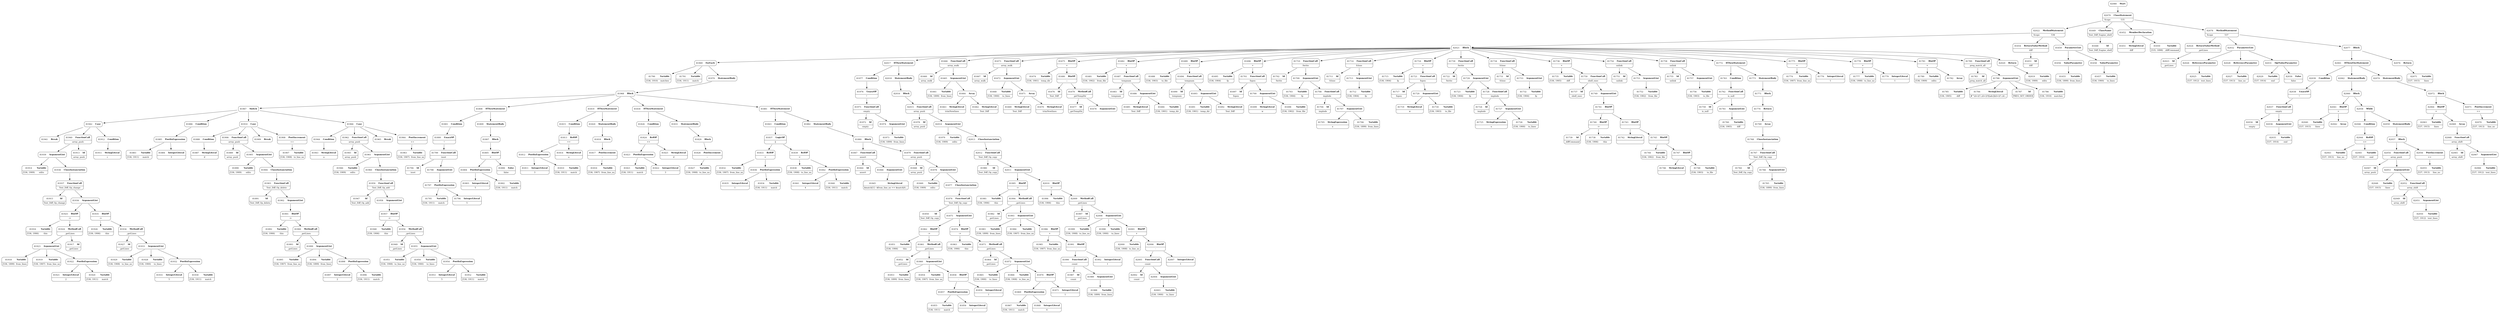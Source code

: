 digraph ast {
node [shape=none];
81921 [label=<<TABLE border='1' cellspacing='0' cellpadding='10' style='rounded' ><TR><TD border='0'>81921</TD><TD border='0'><B>IntegerLiteral</B></TD></TR><HR/><TR><TD border='0' cellpadding='5' colspan='2'>2</TD></TR></TABLE>>];
81920 [label=<<TABLE border='1' cellspacing='0' cellpadding='10' style='rounded' ><TR><TD border='0'>81920</TD><TD border='0'><B>Variable</B></TD></TR><HR/><TR><TD border='0' cellpadding='5'>(536, 1911)</TD><TD border='0' cellpadding='5'>match</TD></TR></TABLE>>];
81923 [label=<<TABLE border='1' cellspacing='0' cellpadding='10' style='rounded' ><TR><TD border='0'>81923</TD><TD border='0'><B>ArgumentList</B></TD></TR></TABLE>>];
81923 -> 81918 [weight=2];
81923 -> 81919 [weight=2];
81923 -> 81922 [weight=2];
81922 [label=<<TABLE border='1' cellspacing='0' cellpadding='10' style='rounded' ><TR><TD border='0'>81922</TD><TD border='0'><B>PostfixExpression</B></TD></TR></TABLE>>];
81922 -> 81920 [weight=2];
81922 -> 81921 [weight=2];
81925 [label=<<TABLE border='1' cellspacing='0' cellpadding='10' style='rounded' ><TR><TD border='0'>81925</TD><TD border='0'><B>BinOP</B></TD></TR><HR/><TR><TD border='0' cellpadding='5' colspan='2'>-&gt;</TD></TR></TABLE>>];
81925 -> 81916 [weight=2];
81925 -> 81924 [weight=2];
81924 [label=<<TABLE border='1' cellspacing='0' cellpadding='10' style='rounded' ><TR><TD border='0'>81924</TD><TD border='0'><B>MethodCall</B></TD></TR><HR/><TR><TD border='0' cellpadding='5' colspan='2'>_getLines</TD></TR></TABLE>>];
81924 -> 81917 [weight=2];
81924 -> 81923 [weight=2];
81927 [label=<<TABLE border='1' cellspacing='0' cellpadding='10' style='rounded' ><TR><TD border='0'>81927</TD><TD border='0'><B>Id</B></TD></TR><HR/><TR><TD border='0' cellpadding='5' colspan='2'>_getLines</TD></TR></TABLE>>];
81926 [label=<<TABLE border='1' cellspacing='0' cellpadding='10' style='rounded' ><TR><TD border='0'>81926</TD><TD border='0'><B>Variable</B></TD></TR><HR/><TR><TD border='0' cellpadding='5'>(536, 1906)</TD><TD border='0' cellpadding='5'>this</TD></TR></TABLE>>];
81929 [label=<<TABLE border='1' cellspacing='0' cellpadding='10' style='rounded' ><TR><TD border='0'>81929</TD><TD border='0'><B>Variable</B></TD></TR><HR/><TR><TD border='0' cellpadding='5'>(536, 1908)</TD><TD border='0' cellpadding='5'>to_line_no</TD></TR></TABLE>>];
81928 [label=<<TABLE border='1' cellspacing='0' cellpadding='10' style='rounded' ><TR><TD border='0'>81928</TD><TD border='0'><B>Variable</B></TD></TR><HR/><TR><TD border='0' cellpadding='5'>(536, 1900)</TD><TD border='0' cellpadding='5'>to_lines</TD></TR></TABLE>>];
81931 [label=<<TABLE border='1' cellspacing='0' cellpadding='10' style='rounded' ><TR><TD border='0'>81931</TD><TD border='0'><B>IntegerLiteral</B></TD></TR><HR/><TR><TD border='0' cellpadding='5' colspan='2'>5</TD></TR></TABLE>>];
81930 [label=<<TABLE border='1' cellspacing='0' cellpadding='10' style='rounded' ><TR><TD border='0'>81930</TD><TD border='0'><B>Variable</B></TD></TR><HR/><TR><TD border='0' cellpadding='5'>(536, 1911)</TD><TD border='0' cellpadding='5'>match</TD></TR></TABLE>>];
81933 [label=<<TABLE border='1' cellspacing='0' cellpadding='10' style='rounded' ><TR><TD border='0'>81933</TD><TD border='0'><B>ArgumentList</B></TD></TR></TABLE>>];
81933 -> 81928 [weight=2];
81933 -> 81929 [weight=2];
81933 -> 81932 [weight=2];
81932 [label=<<TABLE border='1' cellspacing='0' cellpadding='10' style='rounded' ><TR><TD border='0'>81932</TD><TD border='0'><B>PostfixExpression</B></TD></TR></TABLE>>];
81932 -> 81930 [weight=2];
81932 -> 81931 [weight=2];
81935 [label=<<TABLE border='1' cellspacing='0' cellpadding='10' style='rounded' ><TR><TD border='0'>81935</TD><TD border='0'><B>BinOP</B></TD></TR><HR/><TR><TD border='0' cellpadding='5' colspan='2'>-&gt;</TD></TR></TABLE>>];
81935 -> 81926 [weight=2];
81935 -> 81934 [weight=2];
81934 [label=<<TABLE border='1' cellspacing='0' cellpadding='10' style='rounded' ><TR><TD border='0'>81934</TD><TD border='0'><B>MethodCall</B></TD></TR><HR/><TR><TD border='0' cellpadding='5' colspan='2'>_getLines</TD></TR></TABLE>>];
81934 -> 81927 [weight=2];
81934 -> 81933 [weight=2];
81937 [label=<<TABLE border='1' cellspacing='0' cellpadding='10' style='rounded' ><TR><TD border='0'>81937</TD><TD border='0'><B>FunctionCall</B></TD></TR><HR/><TR><TD border='0' cellpadding='5' colspan='2'>Text_Diff_Op_change</TD></TR></TABLE>>];
81937 -> 81915 [weight=2];
81937 -> 81936 [weight=2];
81936 [label=<<TABLE border='1' cellspacing='0' cellpadding='10' style='rounded' ><TR><TD border='0'>81936</TD><TD border='0'><B>ArgumentList</B></TD></TR></TABLE>>];
81936 -> 81925 [weight=2];
81936 -> 81935 [weight=2];
81939 [label=<<TABLE border='1' cellspacing='0' cellpadding='10' style='rounded' ><TR><TD border='0'>81939</TD><TD border='0'><B>ArgumentList</B></TD></TR></TABLE>>];
81939 -> 81914 [weight=2];
81939 -> 81938 [weight=2];
81938 [label=<<TABLE border='1' cellspacing='0' cellpadding='10' style='rounded' ><TR><TD border='0'>81938</TD><TD border='0'><B>ClassInstanciation</B></TD></TR></TABLE>>];
81938 -> 81937 [weight=2];
81941 [label=<<TABLE border='1' cellspacing='0' cellpadding='10' style='rounded' ><TR><TD border='0'>81941</TD><TD border='0'><B>Break</B></TD></TR></TABLE>>];
81940 [label=<<TABLE border='1' cellspacing='0' cellpadding='10' style='rounded' ><TR><TD border='0'>81940</TD><TD border='0'><B>FunctionCall</B></TD></TR><HR/><TR><TD border='0' cellpadding='5' colspan='2'>array_push</TD></TR></TABLE>>];
81940 -> 81913 [weight=2];
81940 -> 81939 [weight=2];
81943 [label=<<TABLE border='1' cellspacing='0' cellpadding='10' style='rounded' ><TR><TD border='0'>81943</TD><TD border='0'><B>StringLiteral</B></TD></TR><HR/><TR><TD border='0' cellpadding='5' colspan='2'>a</TD></TR></TABLE>>];
81942 [label=<<TABLE border='1' cellspacing='0' cellpadding='10' style='rounded' ><TR><TD border='0'>81942</TD><TD border='0'><B>Case</B></TD></TR></TABLE>>];
81942 -> 81912 [weight=2];
81942 -> 81940 [weight=2];
81942 -> 81941 [weight=2];
81945 [label=<<TABLE border='1' cellspacing='0' cellpadding='10' style='rounded' ><TR><TD border='0'>81945</TD><TD border='0'><B>Id</B></TD></TR><HR/><TR><TD border='0' cellpadding='5' colspan='2'>array_push</TD></TR></TABLE>>];
81944 [label=<<TABLE border='1' cellspacing='0' cellpadding='10' style='rounded' ><TR><TD border='0'>81944</TD><TD border='0'><B>Condition</B></TD></TR></TABLE>>];
81944 -> 81943 [weight=2];
81947 [label=<<TABLE border='1' cellspacing='0' cellpadding='10' style='rounded' ><TR><TD border='0'>81947</TD><TD border='0'><B>Id</B></TD></TR><HR/><TR><TD border='0' cellpadding='5' colspan='2'>Text_Diff_Op_add</TD></TR></TABLE>>];
81946 [label=<<TABLE border='1' cellspacing='0' cellpadding='10' style='rounded' ><TR><TD border='0'>81946</TD><TD border='0'><B>Variable</B></TD></TR><HR/><TR><TD border='0' cellpadding='5'>(536, 1909)</TD><TD border='0' cellpadding='5'>edits</TD></TR></TABLE>>];
81949 [label=<<TABLE border='1' cellspacing='0' cellpadding='10' style='rounded' ><TR><TD border='0'>81949</TD><TD border='0'><B>Id</B></TD></TR><HR/><TR><TD border='0' cellpadding='5' colspan='2'>_getLines</TD></TR></TABLE>>];
81948 [label=<<TABLE border='1' cellspacing='0' cellpadding='10' style='rounded' ><TR><TD border='0'>81948</TD><TD border='0'><B>Variable</B></TD></TR><HR/><TR><TD border='0' cellpadding='5'>(536, 1906)</TD><TD border='0' cellpadding='5'>this</TD></TR></TABLE>>];
81951 [label=<<TABLE border='1' cellspacing='0' cellpadding='10' style='rounded' ><TR><TD border='0'>81951</TD><TD border='0'><B>Variable</B></TD></TR><HR/><TR><TD border='0' cellpadding='5'>(536, 1908)</TD><TD border='0' cellpadding='5'>to_line_no</TD></TR></TABLE>>];
81950 [label=<<TABLE border='1' cellspacing='0' cellpadding='10' style='rounded' ><TR><TD border='0'>81950</TD><TD border='0'><B>Variable</B></TD></TR><HR/><TR><TD border='0' cellpadding='5'>(536, 1900)</TD><TD border='0' cellpadding='5'>to_lines</TD></TR></TABLE>>];
81953 [label=<<TABLE border='1' cellspacing='0' cellpadding='10' style='rounded' ><TR><TD border='0'>81953</TD><TD border='0'><B>IntegerLiteral</B></TD></TR><HR/><TR><TD border='0' cellpadding='5' colspan='2'>5</TD></TR></TABLE>>];
81952 [label=<<TABLE border='1' cellspacing='0' cellpadding='10' style='rounded' ><TR><TD border='0'>81952</TD><TD border='0'><B>Variable</B></TD></TR><HR/><TR><TD border='0' cellpadding='5'>(536, 1911)</TD><TD border='0' cellpadding='5'>match</TD></TR></TABLE>>];
81955 [label=<<TABLE border='1' cellspacing='0' cellpadding='10' style='rounded' ><TR><TD border='0'>81955</TD><TD border='0'><B>ArgumentList</B></TD></TR></TABLE>>];
81955 -> 81950 [weight=2];
81955 -> 81951 [weight=2];
81955 -> 81954 [weight=2];
81954 [label=<<TABLE border='1' cellspacing='0' cellpadding='10' style='rounded' ><TR><TD border='0'>81954</TD><TD border='0'><B>PostfixExpression</B></TD></TR></TABLE>>];
81954 -> 81952 [weight=2];
81954 -> 81953 [weight=2];
81957 [label=<<TABLE border='1' cellspacing='0' cellpadding='10' style='rounded' ><TR><TD border='0'>81957</TD><TD border='0'><B>BinOP</B></TD></TR><HR/><TR><TD border='0' cellpadding='5' colspan='2'>-&gt;</TD></TR></TABLE>>];
81957 -> 81948 [weight=2];
81957 -> 81956 [weight=2];
81956 [label=<<TABLE border='1' cellspacing='0' cellpadding='10' style='rounded' ><TR><TD border='0'>81956</TD><TD border='0'><B>MethodCall</B></TD></TR><HR/><TR><TD border='0' cellpadding='5' colspan='2'>_getLines</TD></TR></TABLE>>];
81956 -> 81949 [weight=2];
81956 -> 81955 [weight=2];
81959 [label=<<TABLE border='1' cellspacing='0' cellpadding='10' style='rounded' ><TR><TD border='0'>81959</TD><TD border='0'><B>FunctionCall</B></TD></TR><HR/><TR><TD border='0' cellpadding='5' colspan='2'>Text_Diff_Op_add</TD></TR></TABLE>>];
81959 -> 81947 [weight=2];
81959 -> 81958 [weight=2];
81958 [label=<<TABLE border='1' cellspacing='0' cellpadding='10' style='rounded' ><TR><TD border='0'>81958</TD><TD border='0'><B>ArgumentList</B></TD></TR></TABLE>>];
81958 -> 81957 [weight=2];
81961 [label=<<TABLE border='1' cellspacing='0' cellpadding='10' style='rounded' ><TR><TD border='0'>81961</TD><TD border='0'><B>ArgumentList</B></TD></TR></TABLE>>];
81961 -> 81946 [weight=2];
81961 -> 81960 [weight=2];
81960 [label=<<TABLE border='1' cellspacing='0' cellpadding='10' style='rounded' ><TR><TD border='0'>81960</TD><TD border='0'><B>ClassInstanciation</B></TD></TR></TABLE>>];
81960 -> 81959 [weight=2];
81963 [label=<<TABLE border='1' cellspacing='0' cellpadding='10' style='rounded' ><TR><TD border='0'>81963</TD><TD border='0'><B>Variable</B></TD></TR><HR/><TR><TD border='0' cellpadding='5'>(536, 1907)</TD><TD border='0' cellpadding='5'>from_line_no</TD></TR></TABLE>>];
81962 [label=<<TABLE border='1' cellspacing='0' cellpadding='10' style='rounded' ><TR><TD border='0'>81962</TD><TD border='0'><B>FunctionCall</B></TD></TR><HR/><TR><TD border='0' cellpadding='5' colspan='2'>array_push</TD></TR></TABLE>>];
81962 -> 81945 [weight=2];
81962 -> 81961 [weight=2];
81965 [label=<<TABLE border='1' cellspacing='0' cellpadding='10' style='rounded' ><TR><TD border='0'>81965</TD><TD border='0'><B>Break</B></TD></TR></TABLE>>];
81964 [label=<<TABLE border='1' cellspacing='0' cellpadding='10' style='rounded' ><TR><TD border='0'>81964</TD><TD border='0'><B>PostIncrement</B></TD></TR><HR/><TR><TD border='0' cellpadding='5' colspan='2'>++</TD></TR></TABLE>>];
81964 -> 81963 [weight=2];
81967 [label=<<TABLE border='1' cellspacing='0' cellpadding='10' style='rounded' ><TR><TD border='0'>81967</TD><TD border='0'><B>Switch</B></TD></TR></TABLE>>];
81967 -> 81886 [weight=2];
81967 -> 81910 [weight=2];
81967 -> 81942 [weight=2];
81967 -> 81966 [weight=2];
81966 [label=<<TABLE border='1' cellspacing='0' cellpadding='10' style='rounded' ><TR><TD border='0'>81966</TD><TD border='0'><B>Case</B></TD></TR></TABLE>>];
81966 -> 81944 [weight=2];
81966 -> 81962 [weight=2];
81966 -> 81964 [weight=2];
81966 -> 81965 [weight=2];
81969 [label=<<TABLE border='1' cellspacing='0' cellpadding='10' style='rounded' ><TR><TD border='0'>81969</TD><TD border='0'><B>ForEach</B></TD></TR></TABLE>>];
81969 -> 81790 [weight=2];
81969 -> 81791 [weight=2];
81969 -> 81970 [weight=2];
81968 [label=<<TABLE border='1' cellspacing='0' cellpadding='10' style='rounded' ><TR><TD border='0'>81968</TD><TD border='0'><B>Block</B></TD></TR></TABLE>>];
81968 -> 81808 [weight=2];
81968 -> 81819 [weight=2];
81968 -> 81830 [weight=2];
81968 -> 81881 [weight=2];
81968 -> 81967 [weight=2];
81970 [label=<<TABLE border='1' cellspacing='0' cellpadding='10' style='rounded' ><TR><TD border='0'>81970</TD><TD border='0'><B>StatementBody</B></TD></TR></TABLE>>];
81970 -> 81968 [weight=2];
81973 [label=<<TABLE border='1' cellspacing='0' cellpadding='10' style='rounded' ><TR><TD border='0'>81973</TD><TD border='0'><B>Variable</B></TD></TR><HR/><TR><TD border='0' cellpadding='5'>(536, 1899)</TD><TD border='0' cellpadding='5'>from_lines</TD></TR></TABLE>>];
81972 [label=<<TABLE border='1' cellspacing='0' cellpadding='10' style='rounded' ><TR><TD border='0'>81972</TD><TD border='0'><B>Id</B></TD></TR><HR/><TR><TD border='0' cellpadding='5' colspan='2'>empty</TD></TR></TABLE>>];
81975 [label=<<TABLE border='1' cellspacing='0' cellpadding='10' style='rounded' ><TR><TD border='0'>81975</TD><TD border='0'><B>FunctionCall</B></TD></TR><HR/><TR><TD border='0' cellpadding='5' colspan='2'>empty</TD></TR></TABLE>>];
81975 -> 81972 [weight=2];
81975 -> 81974 [weight=2];
81974 [label=<<TABLE border='1' cellspacing='0' cellpadding='10' style='rounded' ><TR><TD border='0'>81974</TD><TD border='0'><B>ArgumentList</B></TD></TR></TABLE>>];
81974 -> 81973 [weight=2];
81977 [label=<<TABLE border='1' cellspacing='0' cellpadding='10' style='rounded' ><TR><TD border='0'>81977</TD><TD border='0'><B>Condition</B></TD></TR></TABLE>>];
81977 -> 81976 [weight=2];
81976 [label=<<TABLE border='1' cellspacing='0' cellpadding='10' style='rounded' ><TR><TD border='0'>81976</TD><TD border='0'><B>UnaryOP</B></TD></TR><HR/><TR><TD border='0' cellpadding='5' colspan='2'>!</TD></TR></TABLE>>];
81976 -> 81975 [weight=2];
81979 [label=<<TABLE border='1' cellspacing='0' cellpadding='10' style='rounded' ><TR><TD border='0'>81979</TD><TD border='0'><B>Variable</B></TD></TR><HR/><TR><TD border='0' cellpadding='5'>(536, 1909)</TD><TD border='0' cellpadding='5'>edits</TD></TR></TABLE>>];
81978 [label=<<TABLE border='1' cellspacing='0' cellpadding='10' style='rounded' ><TR><TD border='0'>81978</TD><TD border='0'><B>Id</B></TD></TR><HR/><TR><TD border='0' cellpadding='5' colspan='2'>array_push</TD></TR></TABLE>>];
81981 [label=<<TABLE border='1' cellspacing='0' cellpadding='10' style='rounded' ><TR><TD border='0'>81981</TD><TD border='0'><B>Variable</B></TD></TR><HR/><TR><TD border='0' cellpadding='5'>(536, 1906)</TD><TD border='0' cellpadding='5'>this</TD></TR></TABLE>>];
81980 [label=<<TABLE border='1' cellspacing='0' cellpadding='10' style='rounded' ><TR><TD border='0'>81980</TD><TD border='0'><B>Id</B></TD></TR><HR/><TR><TD border='0' cellpadding='5' colspan='2'>Text_Diff_Op_copy</TD></TR></TABLE>>];
81983 [label=<<TABLE border='1' cellspacing='0' cellpadding='10' style='rounded' ><TR><TD border='0'>81983</TD><TD border='0'><B>Variable</B></TD></TR><HR/><TR><TD border='0' cellpadding='5'>(536, 1899)</TD><TD border='0' cellpadding='5'>from_lines</TD></TR></TABLE>>];
81982 [label=<<TABLE border='1' cellspacing='0' cellpadding='10' style='rounded' ><TR><TD border='0'>81982</TD><TD border='0'><B>Id</B></TD></TR><HR/><TR><TD border='0' cellpadding='5' colspan='2'>_getLines</TD></TR></TABLE>>];
81985 [label=<<TABLE border='1' cellspacing='0' cellpadding='10' style='rounded' ><TR><TD border='0'>81985</TD><TD border='0'><B>Variable</B></TD></TR><HR/><TR><TD border='0' cellpadding='5'>(536, 1907)</TD><TD border='0' cellpadding='5'>from_line_no</TD></TR></TABLE>>];
81984 [label=<<TABLE border='1' cellspacing='0' cellpadding='10' style='rounded' ><TR><TD border='0'>81984</TD><TD border='0'><B>Variable</B></TD></TR><HR/><TR><TD border='0' cellpadding='5'>(536, 1907)</TD><TD border='0' cellpadding='5'>from_line_no</TD></TR></TABLE>>];
81987 [label=<<TABLE border='1' cellspacing='0' cellpadding='10' style='rounded' ><TR><TD border='0'>81987</TD><TD border='0'><B>Id</B></TD></TR><HR/><TR><TD border='0' cellpadding='5' colspan='2'>count</TD></TR></TABLE>>];
81986 [label=<<TABLE border='1' cellspacing='0' cellpadding='10' style='rounded' ><TR><TD border='0'>81986</TD><TD border='0'><B>BinOP</B></TD></TR><HR/><TR><TD border='0' cellpadding='5' colspan='2'>+</TD></TR></TABLE>>];
81986 -> 81985 [weight=2];
81986 -> 81991 [weight=2];
81989 [label=<<TABLE border='1' cellspacing='0' cellpadding='10' style='rounded' ><TR><TD border='0'>81989</TD><TD border='0'><B>ArgumentList</B></TD></TR></TABLE>>];
81989 -> 81988 [weight=2];
81988 [label=<<TABLE border='1' cellspacing='0' cellpadding='10' style='rounded' ><TR><TD border='0'>81988</TD><TD border='0'><B>Variable</B></TD></TR><HR/><TR><TD border='0' cellpadding='5'>(536, 1899)</TD><TD border='0' cellpadding='5'>from_lines</TD></TR></TABLE>>];
81991 [label=<<TABLE border='1' cellspacing='0' cellpadding='10' style='rounded' ><TR><TD border='0'>81991</TD><TD border='0'><B>BinOP</B></TD></TR><HR/><TR><TD border='0' cellpadding='5' colspan='2'>-</TD></TR></TABLE>>];
81991 -> 81990 [weight=2];
81991 -> 81992 [weight=2];
81990 [label=<<TABLE border='1' cellspacing='0' cellpadding='10' style='rounded' ><TR><TD border='0'>81990</TD><TD border='0'><B>FunctionCall</B></TD></TR><HR/><TR><TD border='0' cellpadding='5' colspan='2'>count</TD></TR></TABLE>>];
81990 -> 81987 [weight=2];
81990 -> 81989 [weight=2];
81993 [label=<<TABLE border='1' cellspacing='0' cellpadding='10' style='rounded' ><TR><TD border='0'>81993</TD><TD border='0'><B>ArgumentList</B></TD></TR></TABLE>>];
81993 -> 81983 [weight=2];
81993 -> 81984 [weight=2];
81993 -> 81986 [weight=2];
81992 [label=<<TABLE border='1' cellspacing='0' cellpadding='10' style='rounded' ><TR><TD border='0'>81992</TD><TD border='0'><B>IntegerLiteral</B></TD></TR><HR/><TR><TD border='0' cellpadding='5' colspan='2'>1</TD></TR></TABLE>>];
81995 [label=<<TABLE border='1' cellspacing='0' cellpadding='10' style='rounded' ><TR><TD border='0'>81995</TD><TD border='0'><B>BinOP</B></TD></TR><HR/><TR><TD border='0' cellpadding='5' colspan='2'>-&gt;</TD></TR></TABLE>>];
81995 -> 81981 [weight=2];
81995 -> 81994 [weight=2];
81994 [label=<<TABLE border='1' cellspacing='0' cellpadding='10' style='rounded' ><TR><TD border='0'>81994</TD><TD border='0'><B>MethodCall</B></TD></TR><HR/><TR><TD border='0' cellpadding='5' colspan='2'>_getLines</TD></TR></TABLE>>];
81994 -> 81982 [weight=2];
81994 -> 81993 [weight=2];
81997 [label=<<TABLE border='1' cellspacing='0' cellpadding='10' style='rounded' ><TR><TD border='0'>81997</TD><TD border='0'><B>Id</B></TD></TR><HR/><TR><TD border='0' cellpadding='5' colspan='2'>_getLines</TD></TR></TABLE>>];
81996 [label=<<TABLE border='1' cellspacing='0' cellpadding='10' style='rounded' ><TR><TD border='0'>81996</TD><TD border='0'><B>Variable</B></TD></TR><HR/><TR><TD border='0' cellpadding='5'>(536, 1906)</TD><TD border='0' cellpadding='5'>this</TD></TR></TABLE>>];
81999 [label=<<TABLE border='1' cellspacing='0' cellpadding='10' style='rounded' ><TR><TD border='0'>81999</TD><TD border='0'><B>Variable</B></TD></TR><HR/><TR><TD border='0' cellpadding='5'>(536, 1908)</TD><TD border='0' cellpadding='5'>to_line_no</TD></TR></TABLE>>];
81998 [label=<<TABLE border='1' cellspacing='0' cellpadding='10' style='rounded' ><TR><TD border='0'>81998</TD><TD border='0'><B>Variable</B></TD></TR><HR/><TR><TD border='0' cellpadding='5'>(536, 1900)</TD><TD border='0' cellpadding='5'>to_lines</TD></TR></TABLE>>];
82001 [label=<<TABLE border='1' cellspacing='0' cellpadding='10' style='rounded' ><TR><TD border='0'>82001</TD><TD border='0'><B>BinOP</B></TD></TR><HR/><TR><TD border='0' cellpadding='5' colspan='2'>+</TD></TR></TABLE>>];
82001 -> 82000 [weight=2];
82001 -> 82006 [weight=2];
82000 [label=<<TABLE border='1' cellspacing='0' cellpadding='10' style='rounded' ><TR><TD border='0'>82000</TD><TD border='0'><B>Variable</B></TD></TR><HR/><TR><TD border='0' cellpadding='5'>(536, 1908)</TD><TD border='0' cellpadding='5'>to_line_no</TD></TR></TABLE>>];
82003 [label=<<TABLE border='1' cellspacing='0' cellpadding='10' style='rounded' ><TR><TD border='0'>82003</TD><TD border='0'><B>Variable</B></TD></TR><HR/><TR><TD border='0' cellpadding='5'>(536, 1900)</TD><TD border='0' cellpadding='5'>to_lines</TD></TR></TABLE>>];
82002 [label=<<TABLE border='1' cellspacing='0' cellpadding='10' style='rounded' ><TR><TD border='0'>82002</TD><TD border='0'><B>Id</B></TD></TR><HR/><TR><TD border='0' cellpadding='5' colspan='2'>count</TD></TR></TABLE>>];
82005 [label=<<TABLE border='1' cellspacing='0' cellpadding='10' style='rounded' ><TR><TD border='0'>82005</TD><TD border='0'><B>FunctionCall</B></TD></TR><HR/><TR><TD border='0' cellpadding='5' colspan='2'>count</TD></TR></TABLE>>];
82005 -> 82002 [weight=2];
82005 -> 82004 [weight=2];
82004 [label=<<TABLE border='1' cellspacing='0' cellpadding='10' style='rounded' ><TR><TD border='0'>82004</TD><TD border='0'><B>ArgumentList</B></TD></TR></TABLE>>];
82004 -> 82003 [weight=2];
82007 [label=<<TABLE border='1' cellspacing='0' cellpadding='10' style='rounded' ><TR><TD border='0'>82007</TD><TD border='0'><B>IntegerLiteral</B></TD></TR><HR/><TR><TD border='0' cellpadding='5' colspan='2'>1</TD></TR></TABLE>>];
82006 [label=<<TABLE border='1' cellspacing='0' cellpadding='10' style='rounded' ><TR><TD border='0'>82006</TD><TD border='0'><B>BinOP</B></TD></TR><HR/><TR><TD border='0' cellpadding='5' colspan='2'>-</TD></TR></TABLE>>];
82006 -> 82005 [weight=2];
82006 -> 82007 [weight=2];
82009 [label=<<TABLE border='1' cellspacing='0' cellpadding='10' style='rounded' ><TR><TD border='0'>82009</TD><TD border='0'><B>MethodCall</B></TD></TR><HR/><TR><TD border='0' cellpadding='5' colspan='2'>_getLines</TD></TR></TABLE>>];
82009 -> 81997 [weight=2];
82009 -> 82008 [weight=2];
82008 [label=<<TABLE border='1' cellspacing='0' cellpadding='10' style='rounded' ><TR><TD border='0'>82008</TD><TD border='0'><B>ArgumentList</B></TD></TR></TABLE>>];
82008 -> 81998 [weight=2];
82008 -> 81999 [weight=2];
82008 -> 82001 [weight=2];
82011 [label=<<TABLE border='1' cellspacing='0' cellpadding='10' style='rounded' ><TR><TD border='0'>82011</TD><TD border='0'><B>ArgumentList</B></TD></TR></TABLE>>];
82011 -> 81995 [weight=2];
82011 -> 82010 [weight=2];
82010 [label=<<TABLE border='1' cellspacing='0' cellpadding='10' style='rounded' ><TR><TD border='0'>82010</TD><TD border='0'><B>BinOP</B></TD></TR><HR/><TR><TD border='0' cellpadding='5' colspan='2'>-&gt;</TD></TR></TABLE>>];
82010 -> 81996 [weight=2];
82010 -> 82009 [weight=2];
82013 [label=<<TABLE border='1' cellspacing='0' cellpadding='10' style='rounded' ><TR><TD border='0'>82013</TD><TD border='0'><B>ClassInstanciation</B></TD></TR></TABLE>>];
82013 -> 82012 [weight=2];
82012 [label=<<TABLE border='1' cellspacing='0' cellpadding='10' style='rounded' ><TR><TD border='0'>82012</TD><TD border='0'><B>FunctionCall</B></TD></TR><HR/><TR><TD border='0' cellpadding='5' colspan='2'>Text_Diff_Op_copy</TD></TR></TABLE>>];
82012 -> 81980 [weight=2];
82012 -> 82011 [weight=2];
82015 [label=<<TABLE border='1' cellspacing='0' cellpadding='10' style='rounded' ><TR><TD border='0'>82015</TD><TD border='0'><B>FunctionCall</B></TD></TR><HR/><TR><TD border='0' cellpadding='5' colspan='2'>array_push</TD></TR></TABLE>>];
82015 -> 81978 [weight=2];
82015 -> 82014 [weight=2];
82014 [label=<<TABLE border='1' cellspacing='0' cellpadding='10' style='rounded' ><TR><TD border='0'>82014</TD><TD border='0'><B>ArgumentList</B></TD></TR></TABLE>>];
82014 -> 81979 [weight=2];
82014 -> 82013 [weight=2];
82017 [label=<<TABLE border='1' cellspacing='0' cellpadding='10' style='rounded' ><TR><TD border='0'>82017</TD><TD border='0'><B>IfThenStatement</B></TD></TR></TABLE>>];
82017 -> 81977 [weight=2];
82017 -> 82018 [weight=2];
82016 [label=<<TABLE border='1' cellspacing='0' cellpadding='10' style='rounded' ><TR><TD border='0'>82016</TD><TD border='0'><B>Block</B></TD></TR></TABLE>>];
82016 -> 82015 [weight=2];
82019 [label=<<TABLE border='1' cellspacing='0' cellpadding='10' style='rounded' ><TR><TD border='0'>82019</TD><TD border='0'><B>Variable</B></TD></TR><HR/><TR><TD border='0' cellpadding='5'>(536, 1909)</TD><TD border='0' cellpadding='5'>edits</TD></TR></TABLE>>];
82018 [label=<<TABLE border='1' cellspacing='0' cellpadding='10' style='rounded' ><TR><TD border='0'>82018</TD><TD border='0'><B>StatementBody</B></TD></TR></TABLE>>];
82018 -> 82016 [weight=2];
82021 [label=<<TABLE border='1' cellspacing='0' cellpadding='10' style='rounded' ><TR><TD border='0'>82021</TD><TD border='0'><B>Block</B></TD></TR></TABLE>>];
82021 -> 81666 [weight=2];
82021 -> 81673 [weight=2];
82021 -> 81675 [weight=2];
82021 -> 81682 [weight=2];
82021 -> 81689 [weight=2];
82021 -> 81696 [weight=2];
82021 -> 81710 [weight=2];
82021 -> 81714 [weight=2];
82021 -> 81716 [weight=2];
82021 -> 81730 [weight=2];
82021 -> 81734 [weight=2];
82021 -> 81736 [weight=2];
82021 -> 81754 [weight=2];
82021 -> 81758 [weight=2];
82021 -> 81772 [weight=2];
82021 -> 81775 [weight=2];
82021 -> 81778 [weight=2];
82021 -> 81781 [weight=2];
82021 -> 81789 [weight=2];
82021 -> 81969 [weight=2];
82021 -> 82017 [weight=2];
82021 -> 82020 [weight=2];
82020 [label=<<TABLE border='1' cellspacing='0' cellpadding='10' style='rounded' ><TR><TD border='0'>82020</TD><TD border='0'><B>Return</B></TD></TR></TABLE>>];
82020 -> 82019 [weight=2];
82023 [label=<<TABLE border='1' cellspacing='0' cellpadding='10' style='rounded' ><TR><TD border='0'>82023</TD><TD border='0'><B>Id</B></TD></TR><HR/><TR><TD border='0' cellpadding='5' colspan='2'>_getLines</TD></TR></TABLE>>];
82022 [label=<<TABLE border='1' cellspacing='0' cellpadding='10' style='rounded' ><TR><TD border='0'>82022</TD><TD border='0'><B>MethodStatement</B></TD></TR><HR/><TR><TD border='0' cellpadding='5'>Scope</TD><TD border='0' cellpadding='5'>536</TD></TR></TABLE>>];
82022 -> 81654 [weight=2];
82022 -> 81659 [weight=2];
82022 -> 82021 [weight=2];
82025 [label=<<TABLE border='1' cellspacing='0' cellpadding='10' style='rounded' ><TR><TD border='0'>82025</TD><TD border='0'><B>Variable</B></TD></TR><HR/><TR><TD border='0' cellpadding='5'>(537, 1912)</TD><TD border='0' cellpadding='5'>text_lines</TD></TR></TABLE>>];
82024 [label=<<TABLE border='1' cellspacing='0' cellpadding='10' style='rounded' ><TR><TD border='0'>82024</TD><TD border='0'><B>ReturnValueMethod</B></TD></TR><HR/><TR><TD border='0' cellpadding='5' colspan='2'>_getLines</TD></TR></TABLE>>];
82024 -> 82023 [weight=2];
82027 [label=<<TABLE border='1' cellspacing='0' cellpadding='10' style='rounded' ><TR><TD border='0'>82027</TD><TD border='0'><B>Variable</B></TD></TR><HR/><TR><TD border='0' cellpadding='5'>(537, 1913)</TD><TD border='0' cellpadding='5'>line_no</TD></TR></TABLE>>];
82026 [label=<<TABLE border='1' cellspacing='0' cellpadding='10' style='rounded' ><TR><TD border='0'>82026</TD><TD border='0'><B>ReferenceParameter</B></TD></TR></TABLE>>];
82026 -> 82025 [weight=2];
82029 [label=<<TABLE border='1' cellspacing='0' cellpadding='10' style='rounded' ><TR><TD border='0'>82029</TD><TD border='0'><B>Variable</B></TD></TR><HR/><TR><TD border='0' cellpadding='5'>(537, 1914)</TD><TD border='0' cellpadding='5'>end</TD></TR></TABLE>>];
82028 [label=<<TABLE border='1' cellspacing='0' cellpadding='10' style='rounded' ><TR><TD border='0'>82028</TD><TD border='0'><B>ReferenceParameter</B></TD></TR></TABLE>>];
82028 -> 82027 [weight=2];
82031 [label=<<TABLE border='1' cellspacing='0' cellpadding='10' style='rounded' ><TR><TD border='0'>82031</TD><TD border='0'><B>OptValueParameter</B></TD></TR></TABLE>>];
82031 -> 82029 [weight=2];
82031 -> 82030 [weight=2];
82030 [label=<<TABLE border='1' cellspacing='0' cellpadding='10' style='rounded' ><TR><TD border='0'>82030</TD><TD border='0'><B>False</B></TD></TR><HR/><TR><TD border='0' cellpadding='5' colspan='2'>false</TD></TR></TABLE>>];
82032 [label=<<TABLE border='1' cellspacing='0' cellpadding='10' style='rounded' ><TR><TD border='0'>82032</TD><TD border='0'><B>ParameterList</B></TD></TR></TABLE>>];
82032 -> 82026 [weight=2];
82032 -> 82028 [weight=2];
82032 -> 82031 [weight=2];
82035 [label=<<TABLE border='1' cellspacing='0' cellpadding='10' style='rounded' ><TR><TD border='0'>82035</TD><TD border='0'><B>Variable</B></TD></TR><HR/><TR><TD border='0' cellpadding='5'>(537, 1914)</TD><TD border='0' cellpadding='5'>end</TD></TR></TABLE>>];
82034 [label=<<TABLE border='1' cellspacing='0' cellpadding='10' style='rounded' ><TR><TD border='0'>82034</TD><TD border='0'><B>Id</B></TD></TR><HR/><TR><TD border='0' cellpadding='5' colspan='2'>empty</TD></TR></TABLE>>];
82037 [label=<<TABLE border='1' cellspacing='0' cellpadding='10' style='rounded' ><TR><TD border='0'>82037</TD><TD border='0'><B>FunctionCall</B></TD></TR><HR/><TR><TD border='0' cellpadding='5' colspan='2'>empty</TD></TR></TABLE>>];
82037 -> 82034 [weight=2];
82037 -> 82036 [weight=2];
82036 [label=<<TABLE border='1' cellspacing='0' cellpadding='10' style='rounded' ><TR><TD border='0'>82036</TD><TD border='0'><B>ArgumentList</B></TD></TR></TABLE>>];
82036 -> 82035 [weight=2];
82039 [label=<<TABLE border='1' cellspacing='0' cellpadding='10' style='rounded' ><TR><TD border='0'>82039</TD><TD border='0'><B>Condition</B></TD></TR></TABLE>>];
82039 -> 82038 [weight=2];
82038 [label=<<TABLE border='1' cellspacing='0' cellpadding='10' style='rounded' ><TR><TD border='0'>82038</TD><TD border='0'><B>UnaryOP</B></TD></TR><HR/><TR><TD border='0' cellpadding='5' colspan='2'>!</TD></TR></TABLE>>];
82038 -> 82037 [weight=2];
82041 [label=<<TABLE border='1' cellspacing='0' cellpadding='10' style='rounded' ><TR><TD border='0'>82041</TD><TD border='0'><B>BinOP</B></TD></TR><HR/><TR><TD border='0' cellpadding='5' colspan='2'>=</TD></TR></TABLE>>];
82041 -> 82040 [weight=2];
82041 -> 82042 [weight=2];
82040 [label=<<TABLE border='1' cellspacing='0' cellpadding='10' style='rounded' ><TR><TD border='0'>82040</TD><TD border='0'><B>Variable</B></TD></TR><HR/><TR><TD border='0' cellpadding='5'>(537, 1915)</TD><TD border='0' cellpadding='5'>lines</TD></TR></TABLE>>];
82043 [label=<<TABLE border='1' cellspacing='0' cellpadding='10' style='rounded' ><TR><TD border='0'>82043</TD><TD border='0'><B>Variable</B></TD></TR><HR/><TR><TD border='0' cellpadding='5'>(537, 1913)</TD><TD border='0' cellpadding='5'>line_no</TD></TR></TABLE>>];
82042 [label=<<TABLE border='1' cellspacing='0' cellpadding='10' style='rounded' ><TR><TD border='0'>82042</TD><TD border='0'><B>Array</B></TD></TR></TABLE>>];
82045 [label=<<TABLE border='1' cellspacing='0' cellpadding='10' style='rounded' ><TR><TD border='0'>82045</TD><TD border='0'><B>Variable</B></TD></TR><HR/><TR><TD border='0' cellpadding='5'>(537, 1914)</TD><TD border='0' cellpadding='5'>end</TD></TR></TABLE>>];
82044 [label=<<TABLE border='1' cellspacing='0' cellpadding='10' style='rounded' ><TR><TD border='0'>82044</TD><TD border='0'><B>RelOP</B></TD></TR><HR/><TR><TD border='0' cellpadding='5' colspan='2'>&lt;=</TD></TR></TABLE>>];
82044 -> 82043 [weight=2];
82044 -> 82045 [weight=2];
82047 [label=<<TABLE border='1' cellspacing='0' cellpadding='10' style='rounded' ><TR><TD border='0'>82047</TD><TD border='0'><B>Id</B></TD></TR><HR/><TR><TD border='0' cellpadding='5' colspan='2'>array_push</TD></TR></TABLE>>];
82046 [label=<<TABLE border='1' cellspacing='0' cellpadding='10' style='rounded' ><TR><TD border='0'>82046</TD><TD border='0'><B>Condition</B></TD></TR></TABLE>>];
82046 -> 82044 [weight=2];
82049 [label=<<TABLE border='1' cellspacing='0' cellpadding='10' style='rounded' ><TR><TD border='0'>82049</TD><TD border='0'><B>Id</B></TD></TR><HR/><TR><TD border='0' cellpadding='5' colspan='2'>array_shift</TD></TR></TABLE>>];
82048 [label=<<TABLE border='1' cellspacing='0' cellpadding='10' style='rounded' ><TR><TD border='0'>82048</TD><TD border='0'><B>Variable</B></TD></TR><HR/><TR><TD border='0' cellpadding='5'>(537, 1915)</TD><TD border='0' cellpadding='5'>lines</TD></TR></TABLE>>];
82051 [label=<<TABLE border='1' cellspacing='0' cellpadding='10' style='rounded' ><TR><TD border='0'>82051</TD><TD border='0'><B>ArgumentList</B></TD></TR></TABLE>>];
82051 -> 82050 [weight=2];
82050 [label=<<TABLE border='1' cellspacing='0' cellpadding='10' style='rounded' ><TR><TD border='0'>82050</TD><TD border='0'><B>Variable</B></TD></TR><HR/><TR><TD border='0' cellpadding='5'>(537, 1912)</TD><TD border='0' cellpadding='5'>text_lines</TD></TR></TABLE>>];
82053 [label=<<TABLE border='1' cellspacing='0' cellpadding='10' style='rounded' ><TR><TD border='0'>82053</TD><TD border='0'><B>ArgumentList</B></TD></TR></TABLE>>];
82053 -> 82048 [weight=2];
82053 -> 82052 [weight=2];
82052 [label=<<TABLE border='1' cellspacing='0' cellpadding='10' style='rounded' ><TR><TD border='0'>82052</TD><TD border='0'><B>FunctionCall</B></TD></TR><HR/><TR><TD border='0' cellpadding='5' colspan='2'>array_shift</TD></TR></TABLE>>];
82052 -> 82049 [weight=2];
82052 -> 82051 [weight=2];
82055 [label=<<TABLE border='1' cellspacing='0' cellpadding='10' style='rounded' ><TR><TD border='0'>82055</TD><TD border='0'><B>Variable</B></TD></TR><HR/><TR><TD border='0' cellpadding='5'>(537, 1913)</TD><TD border='0' cellpadding='5'>line_no</TD></TR></TABLE>>];
82054 [label=<<TABLE border='1' cellspacing='0' cellpadding='10' style='rounded' ><TR><TD border='0'>82054</TD><TD border='0'><B>FunctionCall</B></TD></TR><HR/><TR><TD border='0' cellpadding='5' colspan='2'>array_push</TD></TR></TABLE>>];
82054 -> 82047 [weight=2];
82054 -> 82053 [weight=2];
82057 [label=<<TABLE border='1' cellspacing='0' cellpadding='10' style='rounded' ><TR><TD border='0'>82057</TD><TD border='0'><B>Block</B></TD></TR></TABLE>>];
82057 -> 82054 [weight=2];
82057 -> 82056 [weight=2];
82056 [label=<<TABLE border='1' cellspacing='0' cellpadding='10' style='rounded' ><TR><TD border='0'>82056</TD><TD border='0'><B>PostIncrement</B></TD></TR><HR/><TR><TD border='0' cellpadding='5' colspan='2'>++</TD></TR></TABLE>>];
82056 -> 82055 [weight=2];
82059 [label=<<TABLE border='1' cellspacing='0' cellpadding='10' style='rounded' ><TR><TD border='0'>82059</TD><TD border='0'><B>StatementBody</B></TD></TR></TABLE>>];
82059 -> 82057 [weight=2];
82058 [label=<<TABLE border='1' cellspacing='0' cellpadding='10' style='rounded' ><TR><TD border='0'>82058</TD><TD border='0'><B>While</B></TD></TR></TABLE>>];
82058 -> 82046 [weight=2];
82058 -> 82059 [weight=2];
82061 [label=<<TABLE border='1' cellspacing='0' cellpadding='10' style='rounded' ><TR><TD border='0'>82061</TD><TD border='0'><B>IfThenElseStatement</B></TD></TR></TABLE>>];
82061 -> 82039 [weight=2];
82061 -> 82062 [weight=2];
82061 -> 82074 [weight=2];
82060 [label=<<TABLE border='1' cellspacing='0' cellpadding='10' style='rounded' ><TR><TD border='0'>82060</TD><TD border='0'><B>Block</B></TD></TR></TABLE>>];
82060 -> 82041 [weight=2];
82060 -> 82058 [weight=2];
82063 [label=<<TABLE border='1' cellspacing='0' cellpadding='10' style='rounded' ><TR><TD border='0'>82063</TD><TD border='0'><B>Variable</B></TD></TR><HR/><TR><TD border='0' cellpadding='5'>(537, 1915)</TD><TD border='0' cellpadding='5'>lines</TD></TR></TABLE>>];
82062 [label=<<TABLE border='1' cellspacing='0' cellpadding='10' style='rounded' ><TR><TD border='0'>82062</TD><TD border='0'><B>StatementBody</B></TD></TR></TABLE>>];
82062 -> 82060 [weight=2];
82065 [label=<<TABLE border='1' cellspacing='0' cellpadding='10' style='rounded' ><TR><TD border='0'>82065</TD><TD border='0'><B>Id</B></TD></TR><HR/><TR><TD border='0' cellpadding='5' colspan='2'>array_shift</TD></TR></TABLE>>];
82064 [label=<<TABLE border='1' cellspacing='0' cellpadding='10' style='rounded' ><TR><TD border='0'>82064</TD><TD border='0'><B>BinOP</B></TD></TR><HR/><TR><TD border='0' cellpadding='5' colspan='2'>=</TD></TR></TABLE>>];
82064 -> 82063 [weight=2];
82064 -> 82069 [weight=2];
82067 [label=<<TABLE border='1' cellspacing='0' cellpadding='10' style='rounded' ><TR><TD border='0'>82067</TD><TD border='0'><B>ArgumentList</B></TD></TR></TABLE>>];
82067 -> 82066 [weight=2];
82066 [label=<<TABLE border='1' cellspacing='0' cellpadding='10' style='rounded' ><TR><TD border='0'>82066</TD><TD border='0'><B>Variable</B></TD></TR><HR/><TR><TD border='0' cellpadding='5'>(537, 1912)</TD><TD border='0' cellpadding='5'>text_lines</TD></TR></TABLE>>];
82069 [label=<<TABLE border='1' cellspacing='0' cellpadding='10' style='rounded' ><TR><TD border='0'>82069</TD><TD border='0'><B>Array</B></TD></TR></TABLE>>];
82069 -> 82068 [weight=2];
82068 [label=<<TABLE border='1' cellspacing='0' cellpadding='10' style='rounded' ><TR><TD border='0'>82068</TD><TD border='0'><B>FunctionCall</B></TD></TR><HR/><TR><TD border='0' cellpadding='5' colspan='2'>array_shift</TD></TR></TABLE>>];
82068 -> 82065 [weight=2];
82068 -> 82067 [weight=2];
82071 [label=<<TABLE border='1' cellspacing='0' cellpadding='10' style='rounded' ><TR><TD border='0'>82071</TD><TD border='0'><B>PostIncrement</B></TD></TR><HR/><TR><TD border='0' cellpadding='5' colspan='2'>++</TD></TR></TABLE>>];
82071 -> 82070 [weight=2];
82070 [label=<<TABLE border='1' cellspacing='0' cellpadding='10' style='rounded' ><TR><TD border='0'>82070</TD><TD border='0'><B>Variable</B></TD></TR><HR/><TR><TD border='0' cellpadding='5'>(537, 1913)</TD><TD border='0' cellpadding='5'>line_no</TD></TR></TABLE>>];
82072 [label=<<TABLE border='1' cellspacing='0' cellpadding='10' style='rounded' ><TR><TD border='0'>82072</TD><TD border='0'><B>Block</B></TD></TR></TABLE>>];
82072 -> 82064 [weight=2];
82072 -> 82071 [weight=2];
82075 [label=<<TABLE border='1' cellspacing='0' cellpadding='10' style='rounded' ><TR><TD border='0'>82075</TD><TD border='0'><B>Variable</B></TD></TR><HR/><TR><TD border='0' cellpadding='5'>(537, 1915)</TD><TD border='0' cellpadding='5'>lines</TD></TR></TABLE>>];
82074 [label=<<TABLE border='1' cellspacing='0' cellpadding='10' style='rounded' ><TR><TD border='0'>82074</TD><TD border='0'><B>StatementBody</B></TD></TR></TABLE>>];
82074 -> 82072 [weight=2];
82077 [label=<<TABLE border='1' cellspacing='0' cellpadding='10' style='rounded' ><TR><TD border='0'>82077</TD><TD border='0'><B>Block</B></TD></TR></TABLE>>];
82077 -> 82061 [weight=2];
82077 -> 82076 [weight=2];
82076 [label=<<TABLE border='1' cellspacing='0' cellpadding='10' style='rounded' ><TR><TD border='0'>82076</TD><TD border='0'><B>Return</B></TD></TR></TABLE>>];
82076 -> 82075 [weight=2];
82079 [label=<<TABLE border='1' cellspacing='0' cellpadding='10' style='rounded' ><TR><TD border='0'>82079</TD><TD border='0'><B>ClassStatement</B></TD></TR><HR/><TR><TD border='0' cellpadding='5'>Scope</TD><TD border='0' cellpadding='5'>535</TD></TR></TABLE>>];
82079 -> 81649 [weight=2];
82079 -> 81652 [weight=2];
82079 -> 82022 [weight=2];
82079 -> 82078 [weight=2];
82078 [label=<<TABLE border='1' cellspacing='0' cellpadding='10' style='rounded' ><TR><TD border='0'>82078</TD><TD border='0'><B>MethodStatement</B></TD></TR><HR/><TR><TD border='0' cellpadding='5'>Scope</TD><TD border='0' cellpadding='5'>537</TD></TR></TABLE>>];
82078 -> 82024 [weight=2];
82078 -> 82032 [weight=2];
82078 -> 82077 [weight=2];
82080 [label=<<TABLE border='1' cellspacing='0' cellpadding='10' style='rounded' ><TR><TD border='0'>82080</TD><TD border='0'><B>Start</B></TD></TR></TABLE>>];
82080 -> 82079 [weight=2];
81649 [label=<<TABLE border='1' cellspacing='0' cellpadding='10' style='rounded' ><TR><TD border='0'>81649</TD><TD border='0'><B>ClassName</B></TD></TR><HR/><TR><TD border='0' cellpadding='5' colspan='2'>Text_Diff_Engine_shell</TD></TR></TABLE>>];
81649 -> 81648 [weight=2];
81648 [label=<<TABLE border='1' cellspacing='0' cellpadding='10' style='rounded' ><TR><TD border='0'>81648</TD><TD border='0'><B>Id</B></TD></TR><HR/><TR><TD border='0' cellpadding='5' colspan='2'>Text_Diff_Engine_shell</TD></TR></TABLE>>];
81651 [label=<<TABLE border='1' cellspacing='0' cellpadding='10' style='rounded' ><TR><TD border='0'>81651</TD><TD border='0'><B>StringLiteral</B></TD></TR><HR/><TR><TD border='0' cellpadding='5' colspan='2'>diff</TD></TR></TABLE>>];
81650 [label=<<TABLE border='1' cellspacing='0' cellpadding='10' style='rounded' ><TR><TD border='0'>81650</TD><TD border='0'><B>Variable</B></TD></TR><HR/><TR><TD border='0' cellpadding='5'>(535, 1898)</TD><TD border='0' cellpadding='5'>_diffCommand</TD></TR></TABLE>>];
81653 [label=<<TABLE border='1' cellspacing='0' cellpadding='10' style='rounded' ><TR><TD border='0'>81653</TD><TD border='0'><B>Id</B></TD></TR><HR/><TR><TD border='0' cellpadding='5' colspan='2'>diff</TD></TR></TABLE>>];
81652 [label=<<TABLE border='1' cellspacing='0' cellpadding='10' style='rounded' ><TR><TD border='0'>81652</TD><TD border='0'><B>MemberDeclaration</B></TD></TR></TABLE>>];
81652 -> 81650 [weight=2];
81652 -> 81651 [weight=2];
81655 [label=<<TABLE border='1' cellspacing='0' cellpadding='10' style='rounded' ><TR><TD border='0'>81655</TD><TD border='0'><B>Variable</B></TD></TR><HR/><TR><TD border='0' cellpadding='5'>(536, 1899)</TD><TD border='0' cellpadding='5'>from_lines</TD></TR></TABLE>>];
81654 [label=<<TABLE border='1' cellspacing='0' cellpadding='10' style='rounded' ><TR><TD border='0'>81654</TD><TD border='0'><B>ReturnValueMethod</B></TD></TR><HR/><TR><TD border='0' cellpadding='5' colspan='2'>diff</TD></TR></TABLE>>];
81654 -> 81653 [weight=2];
81657 [label=<<TABLE border='1' cellspacing='0' cellpadding='10' style='rounded' ><TR><TD border='0'>81657</TD><TD border='0'><B>Variable</B></TD></TR><HR/><TR><TD border='0' cellpadding='5'>(536, 1900)</TD><TD border='0' cellpadding='5'>to_lines</TD></TR></TABLE>>];
81656 [label=<<TABLE border='1' cellspacing='0' cellpadding='10' style='rounded' ><TR><TD border='0'>81656</TD><TD border='0'><B>ValueParameter</B></TD></TR></TABLE>>];
81656 -> 81655 [weight=2];
81659 [label=<<TABLE border='1' cellspacing='0' cellpadding='10' style='rounded' ><TR><TD border='0'>81659</TD><TD border='0'><B>ParameterList</B></TD></TR></TABLE>>];
81659 -> 81656 [weight=2];
81659 -> 81658 [weight=2];
81658 [label=<<TABLE border='1' cellspacing='0' cellpadding='10' style='rounded' ><TR><TD border='0'>81658</TD><TD border='0'><B>ValueParameter</B></TD></TR></TABLE>>];
81658 -> 81657 [weight=2];
81661 [label=<<TABLE border='1' cellspacing='0' cellpadding='10' style='rounded' ><TR><TD border='0'>81661</TD><TD border='0'><B>Variable</B></TD></TR><HR/><TR><TD border='0' cellpadding='5'>(536, 1899)</TD><TD border='0' cellpadding='5'>from_lines</TD></TR></TABLE>>];
81660 [label=<<TABLE border='1' cellspacing='0' cellpadding='10' style='rounded' ><TR><TD border='0'>81660</TD><TD border='0'><B>Id</B></TD></TR><HR/><TR><TD border='0' cellpadding='5' colspan='2'>array_walk</TD></TR></TABLE>>];
81663 [label=<<TABLE border='1' cellspacing='0' cellpadding='10' style='rounded' ><TR><TD border='0'>81663</TD><TD border='0'><B>StringLiteral</B></TD></TR><HR/><TR><TD border='0' cellpadding='5' colspan='2'>trimNewlines</TD></TR></TABLE>>];
81662 [label=<<TABLE border='1' cellspacing='0' cellpadding='10' style='rounded' ><TR><TD border='0'>81662</TD><TD border='0'><B>StringLiteral</B></TD></TR><HR/><TR><TD border='0' cellpadding='5' colspan='2'>Text_Diff</TD></TR></TABLE>>];
81665 [label=<<TABLE border='1' cellspacing='0' cellpadding='10' style='rounded' ><TR><TD border='0'>81665</TD><TD border='0'><B>ArgumentList</B></TD></TR></TABLE>>];
81665 -> 81661 [weight=2];
81665 -> 81664 [weight=2];
81664 [label=<<TABLE border='1' cellspacing='0' cellpadding='10' style='rounded' ><TR><TD border='0'>81664</TD><TD border='0'><B>Array</B></TD></TR></TABLE>>];
81664 -> 81662 [weight=2];
81664 -> 81663 [weight=2];
81667 [label=<<TABLE border='1' cellspacing='0' cellpadding='10' style='rounded' ><TR><TD border='0'>81667</TD><TD border='0'><B>Id</B></TD></TR><HR/><TR><TD border='0' cellpadding='5' colspan='2'>array_walk</TD></TR></TABLE>>];
81666 [label=<<TABLE border='1' cellspacing='0' cellpadding='10' style='rounded' ><TR><TD border='0'>81666</TD><TD border='0'><B>FunctionCall</B></TD></TR><HR/><TR><TD border='0' cellpadding='5' colspan='2'>array_walk</TD></TR></TABLE>>];
81666 -> 81660 [weight=2];
81666 -> 81665 [weight=2];
81669 [label=<<TABLE border='1' cellspacing='0' cellpadding='10' style='rounded' ><TR><TD border='0'>81669</TD><TD border='0'><B>StringLiteral</B></TD></TR><HR/><TR><TD border='0' cellpadding='5' colspan='2'>Text_Diff</TD></TR></TABLE>>];
81668 [label=<<TABLE border='1' cellspacing='0' cellpadding='10' style='rounded' ><TR><TD border='0'>81668</TD><TD border='0'><B>Variable</B></TD></TR><HR/><TR><TD border='0' cellpadding='5'>(536, 1900)</TD><TD border='0' cellpadding='5'>to_lines</TD></TR></TABLE>>];
81671 [label=<<TABLE border='1' cellspacing='0' cellpadding='10' style='rounded' ><TR><TD border='0'>81671</TD><TD border='0'><B>Array</B></TD></TR></TABLE>>];
81671 -> 81669 [weight=2];
81671 -> 81670 [weight=2];
81670 [label=<<TABLE border='1' cellspacing='0' cellpadding='10' style='rounded' ><TR><TD border='0'>81670</TD><TD border='0'><B>StringLiteral</B></TD></TR><HR/><TR><TD border='0' cellpadding='5' colspan='2'>trimNewlines</TD></TR></TABLE>>];
81673 [label=<<TABLE border='1' cellspacing='0' cellpadding='10' style='rounded' ><TR><TD border='0'>81673</TD><TD border='0'><B>FunctionCall</B></TD></TR><HR/><TR><TD border='0' cellpadding='5' colspan='2'>array_walk</TD></TR></TABLE>>];
81673 -> 81667 [weight=2];
81673 -> 81672 [weight=2];
81672 [label=<<TABLE border='1' cellspacing='0' cellpadding='10' style='rounded' ><TR><TD border='0'>81672</TD><TD border='0'><B>ArgumentList</B></TD></TR></TABLE>>];
81672 -> 81668 [weight=2];
81672 -> 81671 [weight=2];
81675 [label=<<TABLE border='1' cellspacing='0' cellpadding='10' style='rounded' ><TR><TD border='0'>81675</TD><TD border='0'><B>BinOP</B></TD></TR><HR/><TR><TD border='0' cellpadding='5' colspan='2'>=</TD></TR></TABLE>>];
81675 -> 81674 [weight=2];
81675 -> 81680 [weight=2];
81674 [label=<<TABLE border='1' cellspacing='0' cellpadding='10' style='rounded' ><TR><TD border='0'>81674</TD><TD border='0'><B>Variable</B></TD></TR><HR/><TR><TD border='0' cellpadding='5'>(536, 1901)</TD><TD border='0' cellpadding='5'>temp_dir</TD></TR></TABLE>>];
81677 [label=<<TABLE border='1' cellspacing='0' cellpadding='10' style='rounded' ><TR><TD border='0'>81677</TD><TD border='0'><B>Id</B></TD></TR><HR/><TR><TD border='0' cellpadding='5' colspan='2'>_getTempDir</TD></TR></TABLE>>];
81676 [label=<<TABLE border='1' cellspacing='0' cellpadding='10' style='rounded' ><TR><TD border='0'>81676</TD><TD border='0'><B>Id</B></TD></TR><HR/><TR><TD border='0' cellpadding='5' colspan='2'>Text_Diff</TD></TR></TABLE>>];
81679 [label=<<TABLE border='1' cellspacing='0' cellpadding='10' style='rounded' ><TR><TD border='0'>81679</TD><TD border='0'><B>MethodCall</B></TD></TR><HR/><TR><TD border='0' cellpadding='5' colspan='2'>_getTempDir</TD></TR></TABLE>>];
81679 -> 81677 [weight=2];
81679 -> 81678 [weight=2];
81678 [label=<<TABLE border='1' cellspacing='0' cellpadding='10' style='rounded' ><TR><TD border='0'>81678</TD><TD border='0'><B>ArgumentList</B></TD></TR></TABLE>>];
81681 [label=<<TABLE border='1' cellspacing='0' cellpadding='10' style='rounded' ><TR><TD border='0'>81681</TD><TD border='0'><B>Variable</B></TD></TR><HR/><TR><TD border='0' cellpadding='5'>(536, 1902)</TD><TD border='0' cellpadding='5'>from_file</TD></TR></TABLE>>];
81680 [label=<<TABLE border='1' cellspacing='0' cellpadding='10' style='rounded' ><TR><TD border='0'>81680</TD><TD border='0'><B>BinOP</B></TD></TR><HR/><TR><TD border='0' cellpadding='5' colspan='2'>::</TD></TR></TABLE>>];
81680 -> 81676 [weight=2];
81680 -> 81679 [weight=2];
81683 [label=<<TABLE border='1' cellspacing='0' cellpadding='10' style='rounded' ><TR><TD border='0'>81683</TD><TD border='0'><B>Id</B></TD></TR><HR/><TR><TD border='0' cellpadding='5' colspan='2'>tempnam</TD></TR></TABLE>>];
81682 [label=<<TABLE border='1' cellspacing='0' cellpadding='10' style='rounded' ><TR><TD border='0'>81682</TD><TD border='0'><B>BinOP</B></TD></TR><HR/><TR><TD border='0' cellpadding='5' colspan='2'>=</TD></TR></TABLE>>];
81682 -> 81681 [weight=2];
81682 -> 81687 [weight=2];
81685 [label=<<TABLE border='1' cellspacing='0' cellpadding='10' style='rounded' ><TR><TD border='0'>81685</TD><TD border='0'><B>StringLiteral</B></TD></TR><HR/><TR><TD border='0' cellpadding='5' colspan='2'>Text_Diff</TD></TR></TABLE>>];
81684 [label=<<TABLE border='1' cellspacing='0' cellpadding='10' style='rounded' ><TR><TD border='0'>81684</TD><TD border='0'><B>Variable</B></TD></TR><HR/><TR><TD border='0' cellpadding='5'>(536, 1901)</TD><TD border='0' cellpadding='5'>temp_dir</TD></TR></TABLE>>];
81687 [label=<<TABLE border='1' cellspacing='0' cellpadding='10' style='rounded' ><TR><TD border='0'>81687</TD><TD border='0'><B>FunctionCall</B></TD></TR><HR/><TR><TD border='0' cellpadding='5' colspan='2'>tempnam</TD></TR></TABLE>>];
81687 -> 81683 [weight=2];
81687 -> 81686 [weight=2];
81686 [label=<<TABLE border='1' cellspacing='0' cellpadding='10' style='rounded' ><TR><TD border='0'>81686</TD><TD border='0'><B>ArgumentList</B></TD></TR></TABLE>>];
81686 -> 81684 [weight=2];
81686 -> 81685 [weight=2];
81689 [label=<<TABLE border='1' cellspacing='0' cellpadding='10' style='rounded' ><TR><TD border='0'>81689</TD><TD border='0'><B>BinOP</B></TD></TR><HR/><TR><TD border='0' cellpadding='5' colspan='2'>=</TD></TR></TABLE>>];
81689 -> 81688 [weight=2];
81689 -> 81694 [weight=2];
81688 [label=<<TABLE border='1' cellspacing='0' cellpadding='10' style='rounded' ><TR><TD border='0'>81688</TD><TD border='0'><B>Variable</B></TD></TR><HR/><TR><TD border='0' cellpadding='5'>(536, 1903)</TD><TD border='0' cellpadding='5'>to_file</TD></TR></TABLE>>];
81691 [label=<<TABLE border='1' cellspacing='0' cellpadding='10' style='rounded' ><TR><TD border='0'>81691</TD><TD border='0'><B>Variable</B></TD></TR><HR/><TR><TD border='0' cellpadding='5'>(536, 1901)</TD><TD border='0' cellpadding='5'>temp_dir</TD></TR></TABLE>>];
81690 [label=<<TABLE border='1' cellspacing='0' cellpadding='10' style='rounded' ><TR><TD border='0'>81690</TD><TD border='0'><B>Id</B></TD></TR><HR/><TR><TD border='0' cellpadding='5' colspan='2'>tempnam</TD></TR></TABLE>>];
81693 [label=<<TABLE border='1' cellspacing='0' cellpadding='10' style='rounded' ><TR><TD border='0'>81693</TD><TD border='0'><B>ArgumentList</B></TD></TR></TABLE>>];
81693 -> 81691 [weight=2];
81693 -> 81692 [weight=2];
81692 [label=<<TABLE border='1' cellspacing='0' cellpadding='10' style='rounded' ><TR><TD border='0'>81692</TD><TD border='0'><B>StringLiteral</B></TD></TR><HR/><TR><TD border='0' cellpadding='5' colspan='2'>Text_Diff</TD></TR></TABLE>>];
81695 [label=<<TABLE border='1' cellspacing='0' cellpadding='10' style='rounded' ><TR><TD border='0'>81695</TD><TD border='0'><B>Variable</B></TD></TR><HR/><TR><TD border='0' cellpadding='5'>(536, 1904)</TD><TD border='0' cellpadding='5'>fp</TD></TR></TABLE>>];
81694 [label=<<TABLE border='1' cellspacing='0' cellpadding='10' style='rounded' ><TR><TD border='0'>81694</TD><TD border='0'><B>FunctionCall</B></TD></TR><HR/><TR><TD border='0' cellpadding='5' colspan='2'>tempnam</TD></TR></TABLE>>];
81694 -> 81690 [weight=2];
81694 -> 81693 [weight=2];
81697 [label=<<TABLE border='1' cellspacing='0' cellpadding='10' style='rounded' ><TR><TD border='0'>81697</TD><TD border='0'><B>Id</B></TD></TR><HR/><TR><TD border='0' cellpadding='5' colspan='2'>fopen</TD></TR></TABLE>>];
81696 [label=<<TABLE border='1' cellspacing='0' cellpadding='10' style='rounded' ><TR><TD border='0'>81696</TD><TD border='0'><B>BinOP</B></TD></TR><HR/><TR><TD border='0' cellpadding='5' colspan='2'>=</TD></TR></TABLE>>];
81696 -> 81695 [weight=2];
81696 -> 81701 [weight=2];
81699 [label=<<TABLE border='1' cellspacing='0' cellpadding='10' style='rounded' ><TR><TD border='0'>81699</TD><TD border='0'><B>StringLiteral</B></TD></TR><HR/><TR><TD border='0' cellpadding='5' colspan='2'>w</TD></TR></TABLE>>];
81698 [label=<<TABLE border='1' cellspacing='0' cellpadding='10' style='rounded' ><TR><TD border='0'>81698</TD><TD border='0'><B>Variable</B></TD></TR><HR/><TR><TD border='0' cellpadding='5'>(536, 1902)</TD><TD border='0' cellpadding='5'>from_file</TD></TR></TABLE>>];
81701 [label=<<TABLE border='1' cellspacing='0' cellpadding='10' style='rounded' ><TR><TD border='0'>81701</TD><TD border='0'><B>FunctionCall</B></TD></TR><HR/><TR><TD border='0' cellpadding='5' colspan='2'>fopen</TD></TR></TABLE>>];
81701 -> 81697 [weight=2];
81701 -> 81700 [weight=2];
81700 [label=<<TABLE border='1' cellspacing='0' cellpadding='10' style='rounded' ><TR><TD border='0'>81700</TD><TD border='0'><B>ArgumentList</B></TD></TR></TABLE>>];
81700 -> 81698 [weight=2];
81700 -> 81699 [weight=2];
81703 [label=<<TABLE border='1' cellspacing='0' cellpadding='10' style='rounded' ><TR><TD border='0'>81703</TD><TD border='0'><B>Variable</B></TD></TR><HR/><TR><TD border='0' cellpadding='5'>(536, 1904)</TD><TD border='0' cellpadding='5'>fp</TD></TR></TABLE>>];
81702 [label=<<TABLE border='1' cellspacing='0' cellpadding='10' style='rounded' ><TR><TD border='0'>81702</TD><TD border='0'><B>Id</B></TD></TR><HR/><TR><TD border='0' cellpadding='5' colspan='2'>fwrite</TD></TR></TABLE>>];
81705 [label=<<TABLE border='1' cellspacing='0' cellpadding='10' style='rounded' ><TR><TD border='0'>81705</TD><TD border='0'><B>StringExpression</B></TD></TR><HR/><TR><TD border='0' cellpadding='5' colspan='2'>n</TD></TR></TABLE>>];
81704 [label=<<TABLE border='1' cellspacing='0' cellpadding='10' style='rounded' ><TR><TD border='0'>81704</TD><TD border='0'><B>Id</B></TD></TR><HR/><TR><TD border='0' cellpadding='5' colspan='2'>implode</TD></TR></TABLE>>];
81707 [label=<<TABLE border='1' cellspacing='0' cellpadding='10' style='rounded' ><TR><TD border='0'>81707</TD><TD border='0'><B>ArgumentList</B></TD></TR></TABLE>>];
81707 -> 81705 [weight=2];
81707 -> 81706 [weight=2];
81706 [label=<<TABLE border='1' cellspacing='0' cellpadding='10' style='rounded' ><TR><TD border='0'>81706</TD><TD border='0'><B>Variable</B></TD></TR><HR/><TR><TD border='0' cellpadding='5'>(536, 1899)</TD><TD border='0' cellpadding='5'>from_lines</TD></TR></TABLE>>];
81709 [label=<<TABLE border='1' cellspacing='0' cellpadding='10' style='rounded' ><TR><TD border='0'>81709</TD><TD border='0'><B>ArgumentList</B></TD></TR></TABLE>>];
81709 -> 81703 [weight=2];
81709 -> 81708 [weight=2];
81708 [label=<<TABLE border='1' cellspacing='0' cellpadding='10' style='rounded' ><TR><TD border='0'>81708</TD><TD border='0'><B>FunctionCall</B></TD></TR><HR/><TR><TD border='0' cellpadding='5' colspan='2'>implode</TD></TR></TABLE>>];
81708 -> 81704 [weight=2];
81708 -> 81707 [weight=2];
81711 [label=<<TABLE border='1' cellspacing='0' cellpadding='10' style='rounded' ><TR><TD border='0'>81711</TD><TD border='0'><B>Id</B></TD></TR><HR/><TR><TD border='0' cellpadding='5' colspan='2'>fclose</TD></TR></TABLE>>];
81710 [label=<<TABLE border='1' cellspacing='0' cellpadding='10' style='rounded' ><TR><TD border='0'>81710</TD><TD border='0'><B>FunctionCall</B></TD></TR><HR/><TR><TD border='0' cellpadding='5' colspan='2'>fwrite</TD></TR></TABLE>>];
81710 -> 81702 [weight=2];
81710 -> 81709 [weight=2];
81713 [label=<<TABLE border='1' cellspacing='0' cellpadding='10' style='rounded' ><TR><TD border='0'>81713</TD><TD border='0'><B>ArgumentList</B></TD></TR></TABLE>>];
81713 -> 81712 [weight=2];
81712 [label=<<TABLE border='1' cellspacing='0' cellpadding='10' style='rounded' ><TR><TD border='0'>81712</TD><TD border='0'><B>Variable</B></TD></TR><HR/><TR><TD border='0' cellpadding='5'>(536, 1904)</TD><TD border='0' cellpadding='5'>fp</TD></TR></TABLE>>];
81715 [label=<<TABLE border='1' cellspacing='0' cellpadding='10' style='rounded' ><TR><TD border='0'>81715</TD><TD border='0'><B>Variable</B></TD></TR><HR/><TR><TD border='0' cellpadding='5'>(536, 1904)</TD><TD border='0' cellpadding='5'>fp</TD></TR></TABLE>>];
81714 [label=<<TABLE border='1' cellspacing='0' cellpadding='10' style='rounded' ><TR><TD border='0'>81714</TD><TD border='0'><B>FunctionCall</B></TD></TR><HR/><TR><TD border='0' cellpadding='5' colspan='2'>fclose</TD></TR></TABLE>>];
81714 -> 81711 [weight=2];
81714 -> 81713 [weight=2];
81717 [label=<<TABLE border='1' cellspacing='0' cellpadding='10' style='rounded' ><TR><TD border='0'>81717</TD><TD border='0'><B>Id</B></TD></TR><HR/><TR><TD border='0' cellpadding='5' colspan='2'>fopen</TD></TR></TABLE>>];
81716 [label=<<TABLE border='1' cellspacing='0' cellpadding='10' style='rounded' ><TR><TD border='0'>81716</TD><TD border='0'><B>BinOP</B></TD></TR><HR/><TR><TD border='0' cellpadding='5' colspan='2'>=</TD></TR></TABLE>>];
81716 -> 81715 [weight=2];
81716 -> 81721 [weight=2];
81719 [label=<<TABLE border='1' cellspacing='0' cellpadding='10' style='rounded' ><TR><TD border='0'>81719</TD><TD border='0'><B>StringLiteral</B></TD></TR><HR/><TR><TD border='0' cellpadding='5' colspan='2'>w</TD></TR></TABLE>>];
81718 [label=<<TABLE border='1' cellspacing='0' cellpadding='10' style='rounded' ><TR><TD border='0'>81718</TD><TD border='0'><B>Variable</B></TD></TR><HR/><TR><TD border='0' cellpadding='5'>(536, 1903)</TD><TD border='0' cellpadding='5'>to_file</TD></TR></TABLE>>];
81721 [label=<<TABLE border='1' cellspacing='0' cellpadding='10' style='rounded' ><TR><TD border='0'>81721</TD><TD border='0'><B>FunctionCall</B></TD></TR><HR/><TR><TD border='0' cellpadding='5' colspan='2'>fopen</TD></TR></TABLE>>];
81721 -> 81717 [weight=2];
81721 -> 81720 [weight=2];
81720 [label=<<TABLE border='1' cellspacing='0' cellpadding='10' style='rounded' ><TR><TD border='0'>81720</TD><TD border='0'><B>ArgumentList</B></TD></TR></TABLE>>];
81720 -> 81718 [weight=2];
81720 -> 81719 [weight=2];
81723 [label=<<TABLE border='1' cellspacing='0' cellpadding='10' style='rounded' ><TR><TD border='0'>81723</TD><TD border='0'><B>Variable</B></TD></TR><HR/><TR><TD border='0' cellpadding='5'>(536, 1904)</TD><TD border='0' cellpadding='5'>fp</TD></TR></TABLE>>];
81722 [label=<<TABLE border='1' cellspacing='0' cellpadding='10' style='rounded' ><TR><TD border='0'>81722</TD><TD border='0'><B>Id</B></TD></TR><HR/><TR><TD border='0' cellpadding='5' colspan='2'>fwrite</TD></TR></TABLE>>];
81725 [label=<<TABLE border='1' cellspacing='0' cellpadding='10' style='rounded' ><TR><TD border='0'>81725</TD><TD border='0'><B>StringExpression</B></TD></TR><HR/><TR><TD border='0' cellpadding='5' colspan='2'>n</TD></TR></TABLE>>];
81724 [label=<<TABLE border='1' cellspacing='0' cellpadding='10' style='rounded' ><TR><TD border='0'>81724</TD><TD border='0'><B>Id</B></TD></TR><HR/><TR><TD border='0' cellpadding='5' colspan='2'>implode</TD></TR></TABLE>>];
81727 [label=<<TABLE border='1' cellspacing='0' cellpadding='10' style='rounded' ><TR><TD border='0'>81727</TD><TD border='0'><B>ArgumentList</B></TD></TR></TABLE>>];
81727 -> 81725 [weight=2];
81727 -> 81726 [weight=2];
81726 [label=<<TABLE border='1' cellspacing='0' cellpadding='10' style='rounded' ><TR><TD border='0'>81726</TD><TD border='0'><B>Variable</B></TD></TR><HR/><TR><TD border='0' cellpadding='5'>(536, 1900)</TD><TD border='0' cellpadding='5'>to_lines</TD></TR></TABLE>>];
81729 [label=<<TABLE border='1' cellspacing='0' cellpadding='10' style='rounded' ><TR><TD border='0'>81729</TD><TD border='0'><B>ArgumentList</B></TD></TR></TABLE>>];
81729 -> 81723 [weight=2];
81729 -> 81728 [weight=2];
81728 [label=<<TABLE border='1' cellspacing='0' cellpadding='10' style='rounded' ><TR><TD border='0'>81728</TD><TD border='0'><B>FunctionCall</B></TD></TR><HR/><TR><TD border='0' cellpadding='5' colspan='2'>implode</TD></TR></TABLE>>];
81728 -> 81724 [weight=2];
81728 -> 81727 [weight=2];
81731 [label=<<TABLE border='1' cellspacing='0' cellpadding='10' style='rounded' ><TR><TD border='0'>81731</TD><TD border='0'><B>Id</B></TD></TR><HR/><TR><TD border='0' cellpadding='5' colspan='2'>fclose</TD></TR></TABLE>>];
81730 [label=<<TABLE border='1' cellspacing='0' cellpadding='10' style='rounded' ><TR><TD border='0'>81730</TD><TD border='0'><B>FunctionCall</B></TD></TR><HR/><TR><TD border='0' cellpadding='5' colspan='2'>fwrite</TD></TR></TABLE>>];
81730 -> 81722 [weight=2];
81730 -> 81729 [weight=2];
81733 [label=<<TABLE border='1' cellspacing='0' cellpadding='10' style='rounded' ><TR><TD border='0'>81733</TD><TD border='0'><B>ArgumentList</B></TD></TR></TABLE>>];
81733 -> 81732 [weight=2];
81732 [label=<<TABLE border='1' cellspacing='0' cellpadding='10' style='rounded' ><TR><TD border='0'>81732</TD><TD border='0'><B>Variable</B></TD></TR><HR/><TR><TD border='0' cellpadding='5'>(536, 1904)</TD><TD border='0' cellpadding='5'>fp</TD></TR></TABLE>>];
81735 [label=<<TABLE border='1' cellspacing='0' cellpadding='10' style='rounded' ><TR><TD border='0'>81735</TD><TD border='0'><B>Variable</B></TD></TR><HR/><TR><TD border='0' cellpadding='5'>(536, 1905)</TD><TD border='0' cellpadding='5'>diff</TD></TR></TABLE>>];
81734 [label=<<TABLE border='1' cellspacing='0' cellpadding='10' style='rounded' ><TR><TD border='0'>81734</TD><TD border='0'><B>FunctionCall</B></TD></TR><HR/><TR><TD border='0' cellpadding='5' colspan='2'>fclose</TD></TR></TABLE>>];
81734 -> 81731 [weight=2];
81734 -> 81733 [weight=2];
81737 [label=<<TABLE border='1' cellspacing='0' cellpadding='10' style='rounded' ><TR><TD border='0'>81737</TD><TD border='0'><B>Id</B></TD></TR><HR/><TR><TD border='0' cellpadding='5' colspan='2'>shell_exec</TD></TR></TABLE>>];
81736 [label=<<TABLE border='1' cellspacing='0' cellpadding='10' style='rounded' ><TR><TD border='0'>81736</TD><TD border='0'><B>BinOP</B></TD></TR><HR/><TR><TD border='0' cellpadding='5' colspan='2'>=</TD></TR></TABLE>>];
81736 -> 81735 [weight=2];
81736 -> 81750 [weight=2];
81739 [label=<<TABLE border='1' cellspacing='0' cellpadding='10' style='rounded' ><TR><TD border='0'>81739</TD><TD border='0'><B>Id</B></TD></TR><HR/><TR><TD border='0' cellpadding='5' colspan='2'>_diffCommand</TD></TR></TABLE>>];
81738 [label=<<TABLE border='1' cellspacing='0' cellpadding='10' style='rounded' ><TR><TD border='0'>81738</TD><TD border='0'><B>Variable</B></TD></TR><HR/><TR><TD border='0' cellpadding='5'>(536, 1906)</TD><TD border='0' cellpadding='5'>this</TD></TR></TABLE>>];
81741 [label=<<TABLE border='1' cellspacing='0' cellpadding='10' style='rounded' ><TR><TD border='0'>81741</TD><TD border='0'><B>BinOP</B></TD></TR><HR/><TR><TD border='0' cellpadding='5' colspan='2'>.</TD></TR></TABLE>>];
81741 -> 81740 [weight=2];
81741 -> 81743 [weight=2];
81740 [label=<<TABLE border='1' cellspacing='0' cellpadding='10' style='rounded' ><TR><TD border='0'>81740</TD><TD border='0'><B>BinOP</B></TD></TR><HR/><TR><TD border='0' cellpadding='5' colspan='2'>-&gt;</TD></TR></TABLE>>];
81740 -> 81738 [weight=2];
81740 -> 81739 [weight=2];
81743 [label=<<TABLE border='1' cellspacing='0' cellpadding='10' style='rounded' ><TR><TD border='0'>81743</TD><TD border='0'><B>BinOP</B></TD></TR><HR/><TR><TD border='0' cellpadding='5' colspan='2'>.</TD></TR></TABLE>>];
81743 -> 81742 [weight=2];
81743 -> 81745 [weight=2];
81742 [label=<<TABLE border='1' cellspacing='0' cellpadding='10' style='rounded' ><TR><TD border='0'>81742</TD><TD border='0'><B>StringLiteral</B></TD></TR><HR/><TR><TD border='0' cellpadding='5' colspan='2'> </TD></TR></TABLE>>];
81745 [label=<<TABLE border='1' cellspacing='0' cellpadding='10' style='rounded' ><TR><TD border='0'>81745</TD><TD border='0'><B>BinOP</B></TD></TR><HR/><TR><TD border='0' cellpadding='5' colspan='2'>.</TD></TR></TABLE>>];
81745 -> 81744 [weight=2];
81745 -> 81747 [weight=2];
81744 [label=<<TABLE border='1' cellspacing='0' cellpadding='10' style='rounded' ><TR><TD border='0'>81744</TD><TD border='0'><B>Variable</B></TD></TR><HR/><TR><TD border='0' cellpadding='5'>(536, 1902)</TD><TD border='0' cellpadding='5'>from_file</TD></TR></TABLE>>];
81747 [label=<<TABLE border='1' cellspacing='0' cellpadding='10' style='rounded' ><TR><TD border='0'>81747</TD><TD border='0'><B>BinOP</B></TD></TR><HR/><TR><TD border='0' cellpadding='5' colspan='2'>.</TD></TR></TABLE>>];
81747 -> 81746 [weight=2];
81747 -> 81748 [weight=2];
81746 [label=<<TABLE border='1' cellspacing='0' cellpadding='10' style='rounded' ><TR><TD border='0'>81746</TD><TD border='0'><B>StringLiteral</B></TD></TR><HR/><TR><TD border='0' cellpadding='5' colspan='2'> </TD></TR></TABLE>>];
81749 [label=<<TABLE border='1' cellspacing='0' cellpadding='10' style='rounded' ><TR><TD border='0'>81749</TD><TD border='0'><B>ArgumentList</B></TD></TR></TABLE>>];
81749 -> 81741 [weight=2];
81748 [label=<<TABLE border='1' cellspacing='0' cellpadding='10' style='rounded' ><TR><TD border='0'>81748</TD><TD border='0'><B>Variable</B></TD></TR><HR/><TR><TD border='0' cellpadding='5'>(536, 1903)</TD><TD border='0' cellpadding='5'>to_file</TD></TR></TABLE>>];
81751 [label=<<TABLE border='1' cellspacing='0' cellpadding='10' style='rounded' ><TR><TD border='0'>81751</TD><TD border='0'><B>Id</B></TD></TR><HR/><TR><TD border='0' cellpadding='5' colspan='2'>unlink</TD></TR></TABLE>>];
81750 [label=<<TABLE border='1' cellspacing='0' cellpadding='10' style='rounded' ><TR><TD border='0'>81750</TD><TD border='0'><B>FunctionCall</B></TD></TR><HR/><TR><TD border='0' cellpadding='5' colspan='2'>shell_exec</TD></TR></TABLE>>];
81750 -> 81737 [weight=2];
81750 -> 81749 [weight=2];
81753 [label=<<TABLE border='1' cellspacing='0' cellpadding='10' style='rounded' ><TR><TD border='0'>81753</TD><TD border='0'><B>ArgumentList</B></TD></TR></TABLE>>];
81753 -> 81752 [weight=2];
81752 [label=<<TABLE border='1' cellspacing='0' cellpadding='10' style='rounded' ><TR><TD border='0'>81752</TD><TD border='0'><B>Variable</B></TD></TR><HR/><TR><TD border='0' cellpadding='5'>(536, 1902)</TD><TD border='0' cellpadding='5'>from_file</TD></TR></TABLE>>];
81755 [label=<<TABLE border='1' cellspacing='0' cellpadding='10' style='rounded' ><TR><TD border='0'>81755</TD><TD border='0'><B>Id</B></TD></TR><HR/><TR><TD border='0' cellpadding='5' colspan='2'>unlink</TD></TR></TABLE>>];
81754 [label=<<TABLE border='1' cellspacing='0' cellpadding='10' style='rounded' ><TR><TD border='0'>81754</TD><TD border='0'><B>FunctionCall</B></TD></TR><HR/><TR><TD border='0' cellpadding='5' colspan='2'>unlink</TD></TR></TABLE>>];
81754 -> 81751 [weight=2];
81754 -> 81753 [weight=2];
81757 [label=<<TABLE border='1' cellspacing='0' cellpadding='10' style='rounded' ><TR><TD border='0'>81757</TD><TD border='0'><B>ArgumentList</B></TD></TR></TABLE>>];
81757 -> 81756 [weight=2];
81756 [label=<<TABLE border='1' cellspacing='0' cellpadding='10' style='rounded' ><TR><TD border='0'>81756</TD><TD border='0'><B>Variable</B></TD></TR><HR/><TR><TD border='0' cellpadding='5'>(536, 1903)</TD><TD border='0' cellpadding='5'>to_file</TD></TR></TABLE>>];
81759 [label=<<TABLE border='1' cellspacing='0' cellpadding='10' style='rounded' ><TR><TD border='0'>81759</TD><TD border='0'><B>Id</B></TD></TR><HR/><TR><TD border='0' cellpadding='5' colspan='2'>is_null</TD></TR></TABLE>>];
81758 [label=<<TABLE border='1' cellspacing='0' cellpadding='10' style='rounded' ><TR><TD border='0'>81758</TD><TD border='0'><B>FunctionCall</B></TD></TR><HR/><TR><TD border='0' cellpadding='5' colspan='2'>unlink</TD></TR></TABLE>>];
81758 -> 81755 [weight=2];
81758 -> 81757 [weight=2];
81761 [label=<<TABLE border='1' cellspacing='0' cellpadding='10' style='rounded' ><TR><TD border='0'>81761</TD><TD border='0'><B>ArgumentList</B></TD></TR></TABLE>>];
81761 -> 81760 [weight=2];
81760 [label=<<TABLE border='1' cellspacing='0' cellpadding='10' style='rounded' ><TR><TD border='0'>81760</TD><TD border='0'><B>Variable</B></TD></TR><HR/><TR><TD border='0' cellpadding='5'>(536, 1905)</TD><TD border='0' cellpadding='5'>diff</TD></TR></TABLE>>];
81763 [label=<<TABLE border='1' cellspacing='0' cellpadding='10' style='rounded' ><TR><TD border='0'>81763</TD><TD border='0'><B>Condition</B></TD></TR></TABLE>>];
81763 -> 81762 [weight=2];
81762 [label=<<TABLE border='1' cellspacing='0' cellpadding='10' style='rounded' ><TR><TD border='0'>81762</TD><TD border='0'><B>FunctionCall</B></TD></TR><HR/><TR><TD border='0' cellpadding='5' colspan='2'>is_null</TD></TR></TABLE>>];
81762 -> 81759 [weight=2];
81762 -> 81761 [weight=2];
81765 [label=<<TABLE border='1' cellspacing='0' cellpadding='10' style='rounded' ><TR><TD border='0'>81765</TD><TD border='0'><B>Variable</B></TD></TR><HR/><TR><TD border='0' cellpadding='5'>(536, 1899)</TD><TD border='0' cellpadding='5'>from_lines</TD></TR></TABLE>>];
81764 [label=<<TABLE border='1' cellspacing='0' cellpadding='10' style='rounded' ><TR><TD border='0'>81764</TD><TD border='0'><B>Id</B></TD></TR><HR/><TR><TD border='0' cellpadding='5' colspan='2'>Text_Diff_Op_copy</TD></TR></TABLE>>];
81767 [label=<<TABLE border='1' cellspacing='0' cellpadding='10' style='rounded' ><TR><TD border='0'>81767</TD><TD border='0'><B>FunctionCall</B></TD></TR><HR/><TR><TD border='0' cellpadding='5' colspan='2'>Text_Diff_Op_copy</TD></TR></TABLE>>];
81767 -> 81764 [weight=2];
81767 -> 81766 [weight=2];
81766 [label=<<TABLE border='1' cellspacing='0' cellpadding='10' style='rounded' ><TR><TD border='0'>81766</TD><TD border='0'><B>ArgumentList</B></TD></TR></TABLE>>];
81766 -> 81765 [weight=2];
81769 [label=<<TABLE border='1' cellspacing='0' cellpadding='10' style='rounded' ><TR><TD border='0'>81769</TD><TD border='0'><B>Array</B></TD></TR></TABLE>>];
81769 -> 81768 [weight=2];
81768 [label=<<TABLE border='1' cellspacing='0' cellpadding='10' style='rounded' ><TR><TD border='0'>81768</TD><TD border='0'><B>ClassInstanciation</B></TD></TR></TABLE>>];
81768 -> 81767 [weight=2];
81771 [label=<<TABLE border='1' cellspacing='0' cellpadding='10' style='rounded' ><TR><TD border='0'>81771</TD><TD border='0'><B>Block</B></TD></TR></TABLE>>];
81771 -> 81770 [weight=2];
81770 [label=<<TABLE border='1' cellspacing='0' cellpadding='10' style='rounded' ><TR><TD border='0'>81770</TD><TD border='0'><B>Return</B></TD></TR></TABLE>>];
81770 -> 81769 [weight=2];
81773 [label=<<TABLE border='1' cellspacing='0' cellpadding='10' style='rounded' ><TR><TD border='0'>81773</TD><TD border='0'><B>StatementBody</B></TD></TR></TABLE>>];
81773 -> 81771 [weight=2];
81772 [label=<<TABLE border='1' cellspacing='0' cellpadding='10' style='rounded' ><TR><TD border='0'>81772</TD><TD border='0'><B>IfThenStatement</B></TD></TR></TABLE>>];
81772 -> 81763 [weight=2];
81772 -> 81773 [weight=2];
81775 [label=<<TABLE border='1' cellspacing='0' cellpadding='10' style='rounded' ><TR><TD border='0'>81775</TD><TD border='0'><B>BinOP</B></TD></TR><HR/><TR><TD border='0' cellpadding='5' colspan='2'>=</TD></TR></TABLE>>];
81775 -> 81774 [weight=2];
81775 -> 81776 [weight=2];
81774 [label=<<TABLE border='1' cellspacing='0' cellpadding='10' style='rounded' ><TR><TD border='0'>81774</TD><TD border='0'><B>Variable</B></TD></TR><HR/><TR><TD border='0' cellpadding='5'>(536, 1907)</TD><TD border='0' cellpadding='5'>from_line_no</TD></TR></TABLE>>];
81777 [label=<<TABLE border='1' cellspacing='0' cellpadding='10' style='rounded' ><TR><TD border='0'>81777</TD><TD border='0'><B>Variable</B></TD></TR><HR/><TR><TD border='0' cellpadding='5'>(536, 1908)</TD><TD border='0' cellpadding='5'>to_line_no</TD></TR></TABLE>>];
81776 [label=<<TABLE border='1' cellspacing='0' cellpadding='10' style='rounded' ><TR><TD border='0'>81776</TD><TD border='0'><B>IntegerLiteral</B></TD></TR><HR/><TR><TD border='0' cellpadding='5' colspan='2'>1</TD></TR></TABLE>>];
81779 [label=<<TABLE border='1' cellspacing='0' cellpadding='10' style='rounded' ><TR><TD border='0'>81779</TD><TD border='0'><B>IntegerLiteral</B></TD></TR><HR/><TR><TD border='0' cellpadding='5' colspan='2'>1</TD></TR></TABLE>>];
81778 [label=<<TABLE border='1' cellspacing='0' cellpadding='10' style='rounded' ><TR><TD border='0'>81778</TD><TD border='0'><B>BinOP</B></TD></TR><HR/><TR><TD border='0' cellpadding='5' colspan='2'>=</TD></TR></TABLE>>];
81778 -> 81777 [weight=2];
81778 -> 81779 [weight=2];
81781 [label=<<TABLE border='1' cellspacing='0' cellpadding='10' style='rounded' ><TR><TD border='0'>81781</TD><TD border='0'><B>BinOP</B></TD></TR><HR/><TR><TD border='0' cellpadding='5' colspan='2'>=</TD></TR></TABLE>>];
81781 -> 81780 [weight=2];
81781 -> 81782 [weight=2];
81780 [label=<<TABLE border='1' cellspacing='0' cellpadding='10' style='rounded' ><TR><TD border='0'>81780</TD><TD border='0'><B>Variable</B></TD></TR><HR/><TR><TD border='0' cellpadding='5'>(536, 1909)</TD><TD border='0' cellpadding='5'>edits</TD></TR></TABLE>>];
81783 [label=<<TABLE border='1' cellspacing='0' cellpadding='10' style='rounded' ><TR><TD border='0'>81783</TD><TD border='0'><B>Id</B></TD></TR><HR/><TR><TD border='0' cellpadding='5' colspan='2'>preg_match_all</TD></TR></TABLE>>];
81782 [label=<<TABLE border='1' cellspacing='0' cellpadding='10' style='rounded' ><TR><TD border='0'>81782</TD><TD border='0'><B>Array</B></TD></TR></TABLE>>];
81785 [label=<<TABLE border='1' cellspacing='0' cellpadding='10' style='rounded' ><TR><TD border='0'>81785</TD><TD border='0'><B>Variable</B></TD></TR><HR/><TR><TD border='0' cellpadding='5'>(536, 1905)</TD><TD border='0' cellpadding='5'>diff</TD></TR></TABLE>>];
81784 [label=<<TABLE border='1' cellspacing='0' cellpadding='10' style='rounded' ><TR><TD border='0'>81784</TD><TD border='0'><B>StringLiteral</B></TD></TR><HR/><TR><TD border='0' cellpadding='5' colspan='2'>#^(d+)(?:,(d+))?([adc])(d+)(?:,(d...</TD></TR></TABLE>>];
81787 [label=<<TABLE border='1' cellspacing='0' cellpadding='10' style='rounded' ><TR><TD border='0'>81787</TD><TD border='0'><B>Id</B></TD></TR><HR/><TR><TD border='0' cellpadding='5' colspan='2'>PREG_SET_ORDER</TD></TR></TABLE>>];
81786 [label=<<TABLE border='1' cellspacing='0' cellpadding='10' style='rounded' ><TR><TD border='0'>81786</TD><TD border='0'><B>Variable</B></TD></TR><HR/><TR><TD border='0' cellpadding='5'>(536, 1910)</TD><TD border='0' cellpadding='5'>matches</TD></TR></TABLE>>];
81789 [label=<<TABLE border='1' cellspacing='0' cellpadding='10' style='rounded' ><TR><TD border='0'>81789</TD><TD border='0'><B>FunctionCall</B></TD></TR><HR/><TR><TD border='0' cellpadding='5' colspan='2'>preg_match_all</TD></TR></TABLE>>];
81789 -> 81783 [weight=2];
81789 -> 81788 [weight=2];
81788 [label=<<TABLE border='1' cellspacing='0' cellpadding='10' style='rounded' ><TR><TD border='0'>81788</TD><TD border='0'><B>ArgumentList</B></TD></TR></TABLE>>];
81788 -> 81784 [weight=2];
81788 -> 81785 [weight=2];
81788 -> 81786 [weight=2];
81788 -> 81787 [weight=2];
81791 [label=<<TABLE border='1' cellspacing='0' cellpadding='10' style='rounded' ><TR><TD border='0'>81791</TD><TD border='0'><B>Variable</B></TD></TR><HR/><TR><TD border='0' cellpadding='5'>(536, 1911)</TD><TD border='0' cellpadding='5'>match</TD></TR></TABLE>>];
81790 [label=<<TABLE border='1' cellspacing='0' cellpadding='10' style='rounded' ><TR><TD border='0'>81790</TD><TD border='0'><B>Variable</B></TD></TR><HR/><TR><TD border='0' cellpadding='5'>(536, 1910)</TD><TD border='0' cellpadding='5'>matches</TD></TR></TABLE>>];
81795 [label=<<TABLE border='1' cellspacing='0' cellpadding='10' style='rounded' ><TR><TD border='0'>81795</TD><TD border='0'><B>Variable</B></TD></TR><HR/><TR><TD border='0' cellpadding='5'>(536, 1911)</TD><TD border='0' cellpadding='5'>match</TD></TR></TABLE>>];
81794 [label=<<TABLE border='1' cellspacing='0' cellpadding='10' style='rounded' ><TR><TD border='0'>81794</TD><TD border='0'><B>Id</B></TD></TR><HR/><TR><TD border='0' cellpadding='5' colspan='2'>isset</TD></TR></TABLE>>];
81797 [label=<<TABLE border='1' cellspacing='0' cellpadding='10' style='rounded' ><TR><TD border='0'>81797</TD><TD border='0'><B>PostfixExpression</B></TD></TR></TABLE>>];
81797 -> 81795 [weight=2];
81797 -> 81796 [weight=2];
81796 [label=<<TABLE border='1' cellspacing='0' cellpadding='10' style='rounded' ><TR><TD border='0'>81796</TD><TD border='0'><B>IntegerLiteral</B></TD></TR><HR/><TR><TD border='0' cellpadding='5' colspan='2'>5</TD></TR></TABLE>>];
81799 [label=<<TABLE border='1' cellspacing='0' cellpadding='10' style='rounded' ><TR><TD border='0'>81799</TD><TD border='0'><B>FunctionCall</B></TD></TR><HR/><TR><TD border='0' cellpadding='5' colspan='2'>isset</TD></TR></TABLE>>];
81799 -> 81794 [weight=2];
81799 -> 81798 [weight=2];
81798 [label=<<TABLE border='1' cellspacing='0' cellpadding='10' style='rounded' ><TR><TD border='0'>81798</TD><TD border='0'><B>ArgumentList</B></TD></TR></TABLE>>];
81798 -> 81797 [weight=2];
81801 [label=<<TABLE border='1' cellspacing='0' cellpadding='10' style='rounded' ><TR><TD border='0'>81801</TD><TD border='0'><B>Condition</B></TD></TR></TABLE>>];
81801 -> 81800 [weight=2];
81800 [label=<<TABLE border='1' cellspacing='0' cellpadding='10' style='rounded' ><TR><TD border='0'>81800</TD><TD border='0'><B>UnaryOP</B></TD></TR><HR/><TR><TD border='0' cellpadding='5' colspan='2'>!</TD></TR></TABLE>>];
81800 -> 81799 [weight=2];
81803 [label=<<TABLE border='1' cellspacing='0' cellpadding='10' style='rounded' ><TR><TD border='0'>81803</TD><TD border='0'><B>IntegerLiteral</B></TD></TR><HR/><TR><TD border='0' cellpadding='5' colspan='2'>5</TD></TR></TABLE>>];
81802 [label=<<TABLE border='1' cellspacing='0' cellpadding='10' style='rounded' ><TR><TD border='0'>81802</TD><TD border='0'><B>Variable</B></TD></TR><HR/><TR><TD border='0' cellpadding='5'>(536, 1911)</TD><TD border='0' cellpadding='5'>match</TD></TR></TABLE>>];
81805 [label=<<TABLE border='1' cellspacing='0' cellpadding='10' style='rounded' ><TR><TD border='0'>81805</TD><TD border='0'><B>BinOP</B></TD></TR><HR/><TR><TD border='0' cellpadding='5' colspan='2'>=</TD></TR></TABLE>>];
81805 -> 81804 [weight=2];
81805 -> 81806 [weight=2];
81804 [label=<<TABLE border='1' cellspacing='0' cellpadding='10' style='rounded' ><TR><TD border='0'>81804</TD><TD border='0'><B>PostfixExpression</B></TD></TR></TABLE>>];
81804 -> 81802 [weight=2];
81804 -> 81803 [weight=2];
81807 [label=<<TABLE border='1' cellspacing='0' cellpadding='10' style='rounded' ><TR><TD border='0'>81807</TD><TD border='0'><B>Block</B></TD></TR></TABLE>>];
81807 -> 81805 [weight=2];
81806 [label=<<TABLE border='1' cellspacing='0' cellpadding='10' style='rounded' ><TR><TD border='0'>81806</TD><TD border='0'><B>False</B></TD></TR><HR/><TR><TD border='0' cellpadding='5' colspan='2'>false</TD></TR></TABLE>>];
81809 [label=<<TABLE border='1' cellspacing='0' cellpadding='10' style='rounded' ><TR><TD border='0'>81809</TD><TD border='0'><B>StatementBody</B></TD></TR></TABLE>>];
81809 -> 81807 [weight=2];
81808 [label=<<TABLE border='1' cellspacing='0' cellpadding='10' style='rounded' ><TR><TD border='0'>81808</TD><TD border='0'><B>IfThenStatement</B></TD></TR></TABLE>>];
81808 -> 81801 [weight=2];
81808 -> 81809 [weight=2];
81811 [label=<<TABLE border='1' cellspacing='0' cellpadding='10' style='rounded' ><TR><TD border='0'>81811</TD><TD border='0'><B>IntegerLiteral</B></TD></TR><HR/><TR><TD border='0' cellpadding='5' colspan='2'>3</TD></TR></TABLE>>];
81810 [label=<<TABLE border='1' cellspacing='0' cellpadding='10' style='rounded' ><TR><TD border='0'>81810</TD><TD border='0'><B>Variable</B></TD></TR><HR/><TR><TD border='0' cellpadding='5'>(536, 1911)</TD><TD border='0' cellpadding='5'>match</TD></TR></TABLE>>];
81813 [label=<<TABLE border='1' cellspacing='0' cellpadding='10' style='rounded' ><TR><TD border='0'>81813</TD><TD border='0'><B>RelOP</B></TD></TR><HR/><TR><TD border='0' cellpadding='5' colspan='2'>==</TD></TR></TABLE>>];
81813 -> 81812 [weight=2];
81813 -> 81814 [weight=2];
81812 [label=<<TABLE border='1' cellspacing='0' cellpadding='10' style='rounded' ><TR><TD border='0'>81812</TD><TD border='0'><B>PostfixExpression</B></TD></TR></TABLE>>];
81812 -> 81810 [weight=2];
81812 -> 81811 [weight=2];
81815 [label=<<TABLE border='1' cellspacing='0' cellpadding='10' style='rounded' ><TR><TD border='0'>81815</TD><TD border='0'><B>Condition</B></TD></TR></TABLE>>];
81815 -> 81813 [weight=2];
81814 [label=<<TABLE border='1' cellspacing='0' cellpadding='10' style='rounded' ><TR><TD border='0'>81814</TD><TD border='0'><B>StringLiteral</B></TD></TR><HR/><TR><TD border='0' cellpadding='5' colspan='2'>a</TD></TR></TABLE>>];
81817 [label=<<TABLE border='1' cellspacing='0' cellpadding='10' style='rounded' ><TR><TD border='0'>81817</TD><TD border='0'><B>PostIncrement</B></TD></TR><HR/><TR><TD border='0' cellpadding='5' colspan='2'>--</TD></TR></TABLE>>];
81817 -> 81816 [weight=2];
81816 [label=<<TABLE border='1' cellspacing='0' cellpadding='10' style='rounded' ><TR><TD border='0'>81816</TD><TD border='0'><B>Variable</B></TD></TR><HR/><TR><TD border='0' cellpadding='5'>(536, 1907)</TD><TD border='0' cellpadding='5'>from_line_no</TD></TR></TABLE>>];
81819 [label=<<TABLE border='1' cellspacing='0' cellpadding='10' style='rounded' ><TR><TD border='0'>81819</TD><TD border='0'><B>IfThenStatement</B></TD></TR></TABLE>>];
81819 -> 81815 [weight=2];
81819 -> 81820 [weight=2];
81818 [label=<<TABLE border='1' cellspacing='0' cellpadding='10' style='rounded' ><TR><TD border='0'>81818</TD><TD border='0'><B>Block</B></TD></TR></TABLE>>];
81818 -> 81817 [weight=2];
81821 [label=<<TABLE border='1' cellspacing='0' cellpadding='10' style='rounded' ><TR><TD border='0'>81821</TD><TD border='0'><B>Variable</B></TD></TR><HR/><TR><TD border='0' cellpadding='5'>(536, 1911)</TD><TD border='0' cellpadding='5'>match</TD></TR></TABLE>>];
81820 [label=<<TABLE border='1' cellspacing='0' cellpadding='10' style='rounded' ><TR><TD border='0'>81820</TD><TD border='0'><B>StatementBody</B></TD></TR></TABLE>>];
81820 -> 81818 [weight=2];
81823 [label=<<TABLE border='1' cellspacing='0' cellpadding='10' style='rounded' ><TR><TD border='0'>81823</TD><TD border='0'><B>PostfixExpression</B></TD></TR></TABLE>>];
81823 -> 81821 [weight=2];
81823 -> 81822 [weight=2];
81822 [label=<<TABLE border='1' cellspacing='0' cellpadding='10' style='rounded' ><TR><TD border='0'>81822</TD><TD border='0'><B>IntegerLiteral</B></TD></TR><HR/><TR><TD border='0' cellpadding='5' colspan='2'>3</TD></TR></TABLE>>];
81825 [label=<<TABLE border='1' cellspacing='0' cellpadding='10' style='rounded' ><TR><TD border='0'>81825</TD><TD border='0'><B>StringLiteral</B></TD></TR><HR/><TR><TD border='0' cellpadding='5' colspan='2'>d</TD></TR></TABLE>>];
81824 [label=<<TABLE border='1' cellspacing='0' cellpadding='10' style='rounded' ><TR><TD border='0'>81824</TD><TD border='0'><B>RelOP</B></TD></TR><HR/><TR><TD border='0' cellpadding='5' colspan='2'>==</TD></TR></TABLE>>];
81824 -> 81823 [weight=2];
81824 -> 81825 [weight=2];
81827 [label=<<TABLE border='1' cellspacing='0' cellpadding='10' style='rounded' ><TR><TD border='0'>81827</TD><TD border='0'><B>Variable</B></TD></TR><HR/><TR><TD border='0' cellpadding='5'>(536, 1908)</TD><TD border='0' cellpadding='5'>to_line_no</TD></TR></TABLE>>];
81826 [label=<<TABLE border='1' cellspacing='0' cellpadding='10' style='rounded' ><TR><TD border='0'>81826</TD><TD border='0'><B>Condition</B></TD></TR></TABLE>>];
81826 -> 81824 [weight=2];
81829 [label=<<TABLE border='1' cellspacing='0' cellpadding='10' style='rounded' ><TR><TD border='0'>81829</TD><TD border='0'><B>Block</B></TD></TR></TABLE>>];
81829 -> 81828 [weight=2];
81828 [label=<<TABLE border='1' cellspacing='0' cellpadding='10' style='rounded' ><TR><TD border='0'>81828</TD><TD border='0'><B>PostIncrement</B></TD></TR><HR/><TR><TD border='0' cellpadding='5' colspan='2'>--</TD></TR></TABLE>>];
81828 -> 81827 [weight=2];
81831 [label=<<TABLE border='1' cellspacing='0' cellpadding='10' style='rounded' ><TR><TD border='0'>81831</TD><TD border='0'><B>StatementBody</B></TD></TR></TABLE>>];
81831 -> 81829 [weight=2];
81830 [label=<<TABLE border='1' cellspacing='0' cellpadding='10' style='rounded' ><TR><TD border='0'>81830</TD><TD border='0'><B>IfThenStatement</B></TD></TR></TABLE>>];
81830 -> 81826 [weight=2];
81830 -> 81831 [weight=2];
81833 [label=<<TABLE border='1' cellspacing='0' cellpadding='10' style='rounded' ><TR><TD border='0'>81833</TD><TD border='0'><B>RelOP</B></TD></TR><HR/><TR><TD border='0' cellpadding='5' colspan='2'>&lt;</TD></TR></TABLE>>];
81833 -> 81832 [weight=2];
81833 -> 81836 [weight=2];
81832 [label=<<TABLE border='1' cellspacing='0' cellpadding='10' style='rounded' ><TR><TD border='0'>81832</TD><TD border='0'><B>Variable</B></TD></TR><HR/><TR><TD border='0' cellpadding='5'>(536, 1907)</TD><TD border='0' cellpadding='5'>from_line_no</TD></TR></TABLE>>];
81835 [label=<<TABLE border='1' cellspacing='0' cellpadding='10' style='rounded' ><TR><TD border='0'>81835</TD><TD border='0'><B>IntegerLiteral</B></TD></TR><HR/><TR><TD border='0' cellpadding='5' colspan='2'>1</TD></TR></TABLE>>];
81834 [label=<<TABLE border='1' cellspacing='0' cellpadding='10' style='rounded' ><TR><TD border='0'>81834</TD><TD border='0'><B>Variable</B></TD></TR><HR/><TR><TD border='0' cellpadding='5'>(536, 1911)</TD><TD border='0' cellpadding='5'>match</TD></TR></TABLE>>];
81837 [label=<<TABLE border='1' cellspacing='0' cellpadding='10' style='rounded' ><TR><TD border='0'>81837</TD><TD border='0'><B>LogicOP</B></TD></TR><HR/><TR><TD border='0' cellpadding='5' colspan='2'>||</TD></TR></TABLE>>];
81837 -> 81833 [weight=2];
81837 -> 81839 [weight=2];
81836 [label=<<TABLE border='1' cellspacing='0' cellpadding='10' style='rounded' ><TR><TD border='0'>81836</TD><TD border='0'><B>PostfixExpression</B></TD></TR></TABLE>>];
81836 -> 81834 [weight=2];
81836 -> 81835 [weight=2];
81839 [label=<<TABLE border='1' cellspacing='0' cellpadding='10' style='rounded' ><TR><TD border='0'>81839</TD><TD border='0'><B>RelOP</B></TD></TR><HR/><TR><TD border='0' cellpadding='5' colspan='2'>&lt;</TD></TR></TABLE>>];
81839 -> 81838 [weight=2];
81839 -> 81842 [weight=2];
81838 [label=<<TABLE border='1' cellspacing='0' cellpadding='10' style='rounded' ><TR><TD border='0'>81838</TD><TD border='0'><B>Variable</B></TD></TR><HR/><TR><TD border='0' cellpadding='5'>(536, 1908)</TD><TD border='0' cellpadding='5'>to_line_no</TD></TR></TABLE>>];
81841 [label=<<TABLE border='1' cellspacing='0' cellpadding='10' style='rounded' ><TR><TD border='0'>81841</TD><TD border='0'><B>IntegerLiteral</B></TD></TR><HR/><TR><TD border='0' cellpadding='5' colspan='2'>4</TD></TR></TABLE>>];
81840 [label=<<TABLE border='1' cellspacing='0' cellpadding='10' style='rounded' ><TR><TD border='0'>81840</TD><TD border='0'><B>Variable</B></TD></TR><HR/><TR><TD border='0' cellpadding='5'>(536, 1911)</TD><TD border='0' cellpadding='5'>match</TD></TR></TABLE>>];
81843 [label=<<TABLE border='1' cellspacing='0' cellpadding='10' style='rounded' ><TR><TD border='0'>81843</TD><TD border='0'><B>Condition</B></TD></TR></TABLE>>];
81843 -> 81837 [weight=2];
81842 [label=<<TABLE border='1' cellspacing='0' cellpadding='10' style='rounded' ><TR><TD border='0'>81842</TD><TD border='0'><B>PostfixExpression</B></TD></TR></TABLE>>];
81842 -> 81840 [weight=2];
81842 -> 81841 [weight=2];
81845 [label=<<TABLE border='1' cellspacing='0' cellpadding='10' style='rounded' ><TR><TD border='0'>81845</TD><TD border='0'><B>StringLiteral</B></TD></TR><HR/><TR><TD border='0' cellpadding='5' colspan='2'>$match[1] - $from_line_no == $match[4...</TD></TR></TABLE>>];
81844 [label=<<TABLE border='1' cellspacing='0' cellpadding='10' style='rounded' ><TR><TD border='0'>81844</TD><TD border='0'><B>Id</B></TD></TR><HR/><TR><TD border='0' cellpadding='5' colspan='2'>assert</TD></TR></TABLE>>];
81847 [label=<<TABLE border='1' cellspacing='0' cellpadding='10' style='rounded' ><TR><TD border='0'>81847</TD><TD border='0'><B>FunctionCall</B></TD></TR><HR/><TR><TD border='0' cellpadding='5' colspan='2'>assert</TD></TR></TABLE>>];
81847 -> 81844 [weight=2];
81847 -> 81846 [weight=2];
81846 [label=<<TABLE border='1' cellspacing='0' cellpadding='10' style='rounded' ><TR><TD border='0'>81846</TD><TD border='0'><B>ArgumentList</B></TD></TR></TABLE>>];
81846 -> 81845 [weight=2];
81849 [label=<<TABLE border='1' cellspacing='0' cellpadding='10' style='rounded' ><TR><TD border='0'>81849</TD><TD border='0'><B>Variable</B></TD></TR><HR/><TR><TD border='0' cellpadding='5'>(536, 1909)</TD><TD border='0' cellpadding='5'>edits</TD></TR></TABLE>>];
81848 [label=<<TABLE border='1' cellspacing='0' cellpadding='10' style='rounded' ><TR><TD border='0'>81848</TD><TD border='0'><B>Id</B></TD></TR><HR/><TR><TD border='0' cellpadding='5' colspan='2'>array_push</TD></TR></TABLE>>];
81851 [label=<<TABLE border='1' cellspacing='0' cellpadding='10' style='rounded' ><TR><TD border='0'>81851</TD><TD border='0'><B>Variable</B></TD></TR><HR/><TR><TD border='0' cellpadding='5'>(536, 1906)</TD><TD border='0' cellpadding='5'>this</TD></TR></TABLE>>];
81850 [label=<<TABLE border='1' cellspacing='0' cellpadding='10' style='rounded' ><TR><TD border='0'>81850</TD><TD border='0'><B>Id</B></TD></TR><HR/><TR><TD border='0' cellpadding='5' colspan='2'>Text_Diff_Op_copy</TD></TR></TABLE>>];
81853 [label=<<TABLE border='1' cellspacing='0' cellpadding='10' style='rounded' ><TR><TD border='0'>81853</TD><TD border='0'><B>Variable</B></TD></TR><HR/><TR><TD border='0' cellpadding='5'>(536, 1899)</TD><TD border='0' cellpadding='5'>from_lines</TD></TR></TABLE>>];
81852 [label=<<TABLE border='1' cellspacing='0' cellpadding='10' style='rounded' ><TR><TD border='0'>81852</TD><TD border='0'><B>Id</B></TD></TR><HR/><TR><TD border='0' cellpadding='5' colspan='2'>_getLines</TD></TR></TABLE>>];
81855 [label=<<TABLE border='1' cellspacing='0' cellpadding='10' style='rounded' ><TR><TD border='0'>81855</TD><TD border='0'><B>Variable</B></TD></TR><HR/><TR><TD border='0' cellpadding='5'>(536, 1911)</TD><TD border='0' cellpadding='5'>match</TD></TR></TABLE>>];
81854 [label=<<TABLE border='1' cellspacing='0' cellpadding='10' style='rounded' ><TR><TD border='0'>81854</TD><TD border='0'><B>Variable</B></TD></TR><HR/><TR><TD border='0' cellpadding='5'>(536, 1907)</TD><TD border='0' cellpadding='5'>from_line_no</TD></TR></TABLE>>];
81857 [label=<<TABLE border='1' cellspacing='0' cellpadding='10' style='rounded' ><TR><TD border='0'>81857</TD><TD border='0'><B>PostfixExpression</B></TD></TR></TABLE>>];
81857 -> 81855 [weight=2];
81857 -> 81856 [weight=2];
81856 [label=<<TABLE border='1' cellspacing='0' cellpadding='10' style='rounded' ><TR><TD border='0'>81856</TD><TD border='0'><B>IntegerLiteral</B></TD></TR><HR/><TR><TD border='0' cellpadding='5' colspan='2'>1</TD></TR></TABLE>>];
81859 [label=<<TABLE border='1' cellspacing='0' cellpadding='10' style='rounded' ><TR><TD border='0'>81859</TD><TD border='0'><B>IntegerLiteral</B></TD></TR><HR/><TR><TD border='0' cellpadding='5' colspan='2'>1</TD></TR></TABLE>>];
81858 [label=<<TABLE border='1' cellspacing='0' cellpadding='10' style='rounded' ><TR><TD border='0'>81858</TD><TD border='0'><B>BinOP</B></TD></TR><HR/><TR><TD border='0' cellpadding='5' colspan='2'>-</TD></TR></TABLE>>];
81858 -> 81857 [weight=2];
81858 -> 81859 [weight=2];
81861 [label=<<TABLE border='1' cellspacing='0' cellpadding='10' style='rounded' ><TR><TD border='0'>81861</TD><TD border='0'><B>MethodCall</B></TD></TR><HR/><TR><TD border='0' cellpadding='5' colspan='2'>_getLines</TD></TR></TABLE>>];
81861 -> 81852 [weight=2];
81861 -> 81860 [weight=2];
81860 [label=<<TABLE border='1' cellspacing='0' cellpadding='10' style='rounded' ><TR><TD border='0'>81860</TD><TD border='0'><B>ArgumentList</B></TD></TR></TABLE>>];
81860 -> 81853 [weight=2];
81860 -> 81854 [weight=2];
81860 -> 81858 [weight=2];
81863 [label=<<TABLE border='1' cellspacing='0' cellpadding='10' style='rounded' ><TR><TD border='0'>81863</TD><TD border='0'><B>Variable</B></TD></TR><HR/><TR><TD border='0' cellpadding='5'>(536, 1906)</TD><TD border='0' cellpadding='5'>this</TD></TR></TABLE>>];
81862 [label=<<TABLE border='1' cellspacing='0' cellpadding='10' style='rounded' ><TR><TD border='0'>81862</TD><TD border='0'><B>BinOP</B></TD></TR><HR/><TR><TD border='0' cellpadding='5' colspan='2'>-&gt;</TD></TR></TABLE>>];
81862 -> 81851 [weight=2];
81862 -> 81861 [weight=2];
81865 [label=<<TABLE border='1' cellspacing='0' cellpadding='10' style='rounded' ><TR><TD border='0'>81865</TD><TD border='0'><B>Variable</B></TD></TR><HR/><TR><TD border='0' cellpadding='5'>(536, 1900)</TD><TD border='0' cellpadding='5'>to_lines</TD></TR></TABLE>>];
81864 [label=<<TABLE border='1' cellspacing='0' cellpadding='10' style='rounded' ><TR><TD border='0'>81864</TD><TD border='0'><B>Id</B></TD></TR><HR/><TR><TD border='0' cellpadding='5' colspan='2'>_getLines</TD></TR></TABLE>>];
81867 [label=<<TABLE border='1' cellspacing='0' cellpadding='10' style='rounded' ><TR><TD border='0'>81867</TD><TD border='0'><B>Variable</B></TD></TR><HR/><TR><TD border='0' cellpadding='5'>(536, 1911)</TD><TD border='0' cellpadding='5'>match</TD></TR></TABLE>>];
81866 [label=<<TABLE border='1' cellspacing='0' cellpadding='10' style='rounded' ><TR><TD border='0'>81866</TD><TD border='0'><B>Variable</B></TD></TR><HR/><TR><TD border='0' cellpadding='5'>(536, 1908)</TD><TD border='0' cellpadding='5'>to_line_no</TD></TR></TABLE>>];
81869 [label=<<TABLE border='1' cellspacing='0' cellpadding='10' style='rounded' ><TR><TD border='0'>81869</TD><TD border='0'><B>PostfixExpression</B></TD></TR></TABLE>>];
81869 -> 81867 [weight=2];
81869 -> 81868 [weight=2];
81868 [label=<<TABLE border='1' cellspacing='0' cellpadding='10' style='rounded' ><TR><TD border='0'>81868</TD><TD border='0'><B>IntegerLiteral</B></TD></TR><HR/><TR><TD border='0' cellpadding='5' colspan='2'>4</TD></TR></TABLE>>];
81871 [label=<<TABLE border='1' cellspacing='0' cellpadding='10' style='rounded' ><TR><TD border='0'>81871</TD><TD border='0'><B>IntegerLiteral</B></TD></TR><HR/><TR><TD border='0' cellpadding='5' colspan='2'>1</TD></TR></TABLE>>];
81870 [label=<<TABLE border='1' cellspacing='0' cellpadding='10' style='rounded' ><TR><TD border='0'>81870</TD><TD border='0'><B>BinOP</B></TD></TR><HR/><TR><TD border='0' cellpadding='5' colspan='2'>-</TD></TR></TABLE>>];
81870 -> 81869 [weight=2];
81870 -> 81871 [weight=2];
81873 [label=<<TABLE border='1' cellspacing='0' cellpadding='10' style='rounded' ><TR><TD border='0'>81873</TD><TD border='0'><B>MethodCall</B></TD></TR><HR/><TR><TD border='0' cellpadding='5' colspan='2'>_getLines</TD></TR></TABLE>>];
81873 -> 81864 [weight=2];
81873 -> 81872 [weight=2];
81872 [label=<<TABLE border='1' cellspacing='0' cellpadding='10' style='rounded' ><TR><TD border='0'>81872</TD><TD border='0'><B>ArgumentList</B></TD></TR></TABLE>>];
81872 -> 81865 [weight=2];
81872 -> 81866 [weight=2];
81872 -> 81870 [weight=2];
81875 [label=<<TABLE border='1' cellspacing='0' cellpadding='10' style='rounded' ><TR><TD border='0'>81875</TD><TD border='0'><B>ArgumentList</B></TD></TR></TABLE>>];
81875 -> 81862 [weight=2];
81875 -> 81874 [weight=2];
81874 [label=<<TABLE border='1' cellspacing='0' cellpadding='10' style='rounded' ><TR><TD border='0'>81874</TD><TD border='0'><B>BinOP</B></TD></TR><HR/><TR><TD border='0' cellpadding='5' colspan='2'>-&gt;</TD></TR></TABLE>>];
81874 -> 81863 [weight=2];
81874 -> 81873 [weight=2];
81877 [label=<<TABLE border='1' cellspacing='0' cellpadding='10' style='rounded' ><TR><TD border='0'>81877</TD><TD border='0'><B>ClassInstanciation</B></TD></TR></TABLE>>];
81877 -> 81876 [weight=2];
81876 [label=<<TABLE border='1' cellspacing='0' cellpadding='10' style='rounded' ><TR><TD border='0'>81876</TD><TD border='0'><B>FunctionCall</B></TD></TR><HR/><TR><TD border='0' cellpadding='5' colspan='2'>Text_Diff_Op_copy</TD></TR></TABLE>>];
81876 -> 81850 [weight=2];
81876 -> 81875 [weight=2];
81879 [label=<<TABLE border='1' cellspacing='0' cellpadding='10' style='rounded' ><TR><TD border='0'>81879</TD><TD border='0'><B>FunctionCall</B></TD></TR><HR/><TR><TD border='0' cellpadding='5' colspan='2'>array_push</TD></TR></TABLE>>];
81879 -> 81848 [weight=2];
81879 -> 81878 [weight=2];
81878 [label=<<TABLE border='1' cellspacing='0' cellpadding='10' style='rounded' ><TR><TD border='0'>81878</TD><TD border='0'><B>ArgumentList</B></TD></TR></TABLE>>];
81878 -> 81849 [weight=2];
81878 -> 81877 [weight=2];
81881 [label=<<TABLE border='1' cellspacing='0' cellpadding='10' style='rounded' ><TR><TD border='0'>81881</TD><TD border='0'><B>IfThenStatement</B></TD></TR></TABLE>>];
81881 -> 81843 [weight=2];
81881 -> 81882 [weight=2];
81880 [label=<<TABLE border='1' cellspacing='0' cellpadding='10' style='rounded' ><TR><TD border='0'>81880</TD><TD border='0'><B>Block</B></TD></TR></TABLE>>];
81880 -> 81847 [weight=2];
81880 -> 81879 [weight=2];
81883 [label=<<TABLE border='1' cellspacing='0' cellpadding='10' style='rounded' ><TR><TD border='0'>81883</TD><TD border='0'><B>Variable</B></TD></TR><HR/><TR><TD border='0' cellpadding='5'>(536, 1911)</TD><TD border='0' cellpadding='5'>match</TD></TR></TABLE>>];
81882 [label=<<TABLE border='1' cellspacing='0' cellpadding='10' style='rounded' ><TR><TD border='0'>81882</TD><TD border='0'><B>StatementBody</B></TD></TR></TABLE>>];
81882 -> 81880 [weight=2];
81885 [label=<<TABLE border='1' cellspacing='0' cellpadding='10' style='rounded' ><TR><TD border='0'>81885</TD><TD border='0'><B>PostfixExpression</B></TD></TR></TABLE>>];
81885 -> 81883 [weight=2];
81885 -> 81884 [weight=2];
81884 [label=<<TABLE border='1' cellspacing='0' cellpadding='10' style='rounded' ><TR><TD border='0'>81884</TD><TD border='0'><B>IntegerLiteral</B></TD></TR><HR/><TR><TD border='0' cellpadding='5' colspan='2'>3</TD></TR></TABLE>>];
81887 [label=<<TABLE border='1' cellspacing='0' cellpadding='10' style='rounded' ><TR><TD border='0'>81887</TD><TD border='0'><B>StringLiteral</B></TD></TR><HR/><TR><TD border='0' cellpadding='5' colspan='2'>d</TD></TR></TABLE>>];
81886 [label=<<TABLE border='1' cellspacing='0' cellpadding='10' style='rounded' ><TR><TD border='0'>81886</TD><TD border='0'><B>Condition</B></TD></TR></TABLE>>];
81886 -> 81885 [weight=2];
81889 [label=<<TABLE border='1' cellspacing='0' cellpadding='10' style='rounded' ><TR><TD border='0'>81889</TD><TD border='0'><B>Id</B></TD></TR><HR/><TR><TD border='0' cellpadding='5' colspan='2'>array_push</TD></TR></TABLE>>];
81888 [label=<<TABLE border='1' cellspacing='0' cellpadding='10' style='rounded' ><TR><TD border='0'>81888</TD><TD border='0'><B>Condition</B></TD></TR></TABLE>>];
81888 -> 81887 [weight=2];
81891 [label=<<TABLE border='1' cellspacing='0' cellpadding='10' style='rounded' ><TR><TD border='0'>81891</TD><TD border='0'><B>Id</B></TD></TR><HR/><TR><TD border='0' cellpadding='5' colspan='2'>Text_Diff_Op_delete</TD></TR></TABLE>>];
81890 [label=<<TABLE border='1' cellspacing='0' cellpadding='10' style='rounded' ><TR><TD border='0'>81890</TD><TD border='0'><B>Variable</B></TD></TR><HR/><TR><TD border='0' cellpadding='5'>(536, 1909)</TD><TD border='0' cellpadding='5'>edits</TD></TR></TABLE>>];
81893 [label=<<TABLE border='1' cellspacing='0' cellpadding='10' style='rounded' ><TR><TD border='0'>81893</TD><TD border='0'><B>Id</B></TD></TR><HR/><TR><TD border='0' cellpadding='5' colspan='2'>_getLines</TD></TR></TABLE>>];
81892 [label=<<TABLE border='1' cellspacing='0' cellpadding='10' style='rounded' ><TR><TD border='0'>81892</TD><TD border='0'><B>Variable</B></TD></TR><HR/><TR><TD border='0' cellpadding='5'>(536, 1906)</TD><TD border='0' cellpadding='5'>this</TD></TR></TABLE>>];
81895 [label=<<TABLE border='1' cellspacing='0' cellpadding='10' style='rounded' ><TR><TD border='0'>81895</TD><TD border='0'><B>Variable</B></TD></TR><HR/><TR><TD border='0' cellpadding='5'>(536, 1907)</TD><TD border='0' cellpadding='5'>from_line_no</TD></TR></TABLE>>];
81894 [label=<<TABLE border='1' cellspacing='0' cellpadding='10' style='rounded' ><TR><TD border='0'>81894</TD><TD border='0'><B>Variable</B></TD></TR><HR/><TR><TD border='0' cellpadding='5'>(536, 1899)</TD><TD border='0' cellpadding='5'>from_lines</TD></TR></TABLE>>];
81897 [label=<<TABLE border='1' cellspacing='0' cellpadding='10' style='rounded' ><TR><TD border='0'>81897</TD><TD border='0'><B>IntegerLiteral</B></TD></TR><HR/><TR><TD border='0' cellpadding='5' colspan='2'>2</TD></TR></TABLE>>];
81896 [label=<<TABLE border='1' cellspacing='0' cellpadding='10' style='rounded' ><TR><TD border='0'>81896</TD><TD border='0'><B>Variable</B></TD></TR><HR/><TR><TD border='0' cellpadding='5'>(536, 1911)</TD><TD border='0' cellpadding='5'>match</TD></TR></TABLE>>];
81899 [label=<<TABLE border='1' cellspacing='0' cellpadding='10' style='rounded' ><TR><TD border='0'>81899</TD><TD border='0'><B>ArgumentList</B></TD></TR></TABLE>>];
81899 -> 81894 [weight=2];
81899 -> 81895 [weight=2];
81899 -> 81898 [weight=2];
81898 [label=<<TABLE border='1' cellspacing='0' cellpadding='10' style='rounded' ><TR><TD border='0'>81898</TD><TD border='0'><B>PostfixExpression</B></TD></TR></TABLE>>];
81898 -> 81896 [weight=2];
81898 -> 81897 [weight=2];
81901 [label=<<TABLE border='1' cellspacing='0' cellpadding='10' style='rounded' ><TR><TD border='0'>81901</TD><TD border='0'><B>BinOP</B></TD></TR><HR/><TR><TD border='0' cellpadding='5' colspan='2'>-&gt;</TD></TR></TABLE>>];
81901 -> 81892 [weight=2];
81901 -> 81900 [weight=2];
81900 [label=<<TABLE border='1' cellspacing='0' cellpadding='10' style='rounded' ><TR><TD border='0'>81900</TD><TD border='0'><B>MethodCall</B></TD></TR><HR/><TR><TD border='0' cellpadding='5' colspan='2'>_getLines</TD></TR></TABLE>>];
81900 -> 81893 [weight=2];
81900 -> 81899 [weight=2];
81903 [label=<<TABLE border='1' cellspacing='0' cellpadding='10' style='rounded' ><TR><TD border='0'>81903</TD><TD border='0'><B>FunctionCall</B></TD></TR><HR/><TR><TD border='0' cellpadding='5' colspan='2'>Text_Diff_Op_delete</TD></TR></TABLE>>];
81903 -> 81891 [weight=2];
81903 -> 81902 [weight=2];
81902 [label=<<TABLE border='1' cellspacing='0' cellpadding='10' style='rounded' ><TR><TD border='0'>81902</TD><TD border='0'><B>ArgumentList</B></TD></TR></TABLE>>];
81902 -> 81901 [weight=2];
81905 [label=<<TABLE border='1' cellspacing='0' cellpadding='10' style='rounded' ><TR><TD border='0'>81905</TD><TD border='0'><B>ArgumentList</B></TD></TR></TABLE>>];
81905 -> 81890 [weight=2];
81905 -> 81904 [weight=2];
81904 [label=<<TABLE border='1' cellspacing='0' cellpadding='10' style='rounded' ><TR><TD border='0'>81904</TD><TD border='0'><B>ClassInstanciation</B></TD></TR></TABLE>>];
81904 -> 81903 [weight=2];
81907 [label=<<TABLE border='1' cellspacing='0' cellpadding='10' style='rounded' ><TR><TD border='0'>81907</TD><TD border='0'><B>Variable</B></TD></TR><HR/><TR><TD border='0' cellpadding='5'>(536, 1908)</TD><TD border='0' cellpadding='5'>to_line_no</TD></TR></TABLE>>];
81906 [label=<<TABLE border='1' cellspacing='0' cellpadding='10' style='rounded' ><TR><TD border='0'>81906</TD><TD border='0'><B>FunctionCall</B></TD></TR><HR/><TR><TD border='0' cellpadding='5' colspan='2'>array_push</TD></TR></TABLE>>];
81906 -> 81889 [weight=2];
81906 -> 81905 [weight=2];
81909 [label=<<TABLE border='1' cellspacing='0' cellpadding='10' style='rounded' ><TR><TD border='0'>81909</TD><TD border='0'><B>Break</B></TD></TR></TABLE>>];
81908 [label=<<TABLE border='1' cellspacing='0' cellpadding='10' style='rounded' ><TR><TD border='0'>81908</TD><TD border='0'><B>PostIncrement</B></TD></TR><HR/><TR><TD border='0' cellpadding='5' colspan='2'>++</TD></TR></TABLE>>];
81908 -> 81907 [weight=2];
81911 [label=<<TABLE border='1' cellspacing='0' cellpadding='10' style='rounded' ><TR><TD border='0'>81911</TD><TD border='0'><B>StringLiteral</B></TD></TR><HR/><TR><TD border='0' cellpadding='5' colspan='2'>c</TD></TR></TABLE>>];
81910 [label=<<TABLE border='1' cellspacing='0' cellpadding='10' style='rounded' ><TR><TD border='0'>81910</TD><TD border='0'><B>Case</B></TD></TR></TABLE>>];
81910 -> 81888 [weight=2];
81910 -> 81906 [weight=2];
81910 -> 81908 [weight=2];
81910 -> 81909 [weight=2];
81913 [label=<<TABLE border='1' cellspacing='0' cellpadding='10' style='rounded' ><TR><TD border='0'>81913</TD><TD border='0'><B>Id</B></TD></TR><HR/><TR><TD border='0' cellpadding='5' colspan='2'>array_push</TD></TR></TABLE>>];
81912 [label=<<TABLE border='1' cellspacing='0' cellpadding='10' style='rounded' ><TR><TD border='0'>81912</TD><TD border='0'><B>Condition</B></TD></TR></TABLE>>];
81912 -> 81911 [weight=2];
81915 [label=<<TABLE border='1' cellspacing='0' cellpadding='10' style='rounded' ><TR><TD border='0'>81915</TD><TD border='0'><B>Id</B></TD></TR><HR/><TR><TD border='0' cellpadding='5' colspan='2'>Text_Diff_Op_change</TD></TR></TABLE>>];
81914 [label=<<TABLE border='1' cellspacing='0' cellpadding='10' style='rounded' ><TR><TD border='0'>81914</TD><TD border='0'><B>Variable</B></TD></TR><HR/><TR><TD border='0' cellpadding='5'>(536, 1909)</TD><TD border='0' cellpadding='5'>edits</TD></TR></TABLE>>];
81917 [label=<<TABLE border='1' cellspacing='0' cellpadding='10' style='rounded' ><TR><TD border='0'>81917</TD><TD border='0'><B>Id</B></TD></TR><HR/><TR><TD border='0' cellpadding='5' colspan='2'>_getLines</TD></TR></TABLE>>];
81916 [label=<<TABLE border='1' cellspacing='0' cellpadding='10' style='rounded' ><TR><TD border='0'>81916</TD><TD border='0'><B>Variable</B></TD></TR><HR/><TR><TD border='0' cellpadding='5'>(536, 1906)</TD><TD border='0' cellpadding='5'>this</TD></TR></TABLE>>];
81919 [label=<<TABLE border='1' cellspacing='0' cellpadding='10' style='rounded' ><TR><TD border='0'>81919</TD><TD border='0'><B>Variable</B></TD></TR><HR/><TR><TD border='0' cellpadding='5'>(536, 1907)</TD><TD border='0' cellpadding='5'>from_line_no</TD></TR></TABLE>>];
81918 [label=<<TABLE border='1' cellspacing='0' cellpadding='10' style='rounded' ><TR><TD border='0'>81918</TD><TD border='0'><B>Variable</B></TD></TR><HR/><TR><TD border='0' cellpadding='5'>(536, 1899)</TD><TD border='0' cellpadding='5'>from_lines</TD></TR></TABLE>>];
}
